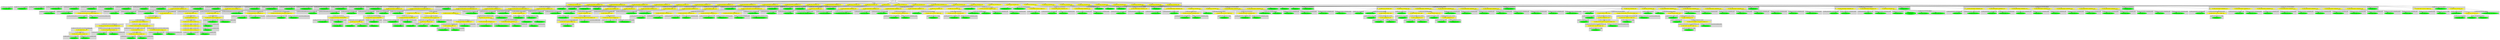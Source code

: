 digraph {

subgraph cluster0 {
 node [style=filled,color=white];
 style=filled;
 color=lightgrey;
 label = "CT_PROG";

"NT_EXPR_CALL_FUNCTION_2089"
 [fillcolor = yellow]
"NT_EXPR_ASSIGNMENT_OPETATORS_2092"
 [fillcolor = yellow]
"NT_EXPR_ASSIGNMENT_OPETATORS_2095"
 [fillcolor = yellow]
"NT_EXPR_ASSIGNMENT_OPETATORS_2098"
 [fillcolor = yellow]
"NT_EXPR_ASSIGNMENT_OPETATORS_2101"
 [fillcolor = yellow]
"NT_EXPR_CALL_FUNCTION_2104"
 [fillcolor = yellow]
"NT_EXPR_ASSIGNMENT_OPETATORS_2109"
 [fillcolor = yellow]
"NT_EXPR_ASSIGNMENT_OPETATORS_2116"
 [fillcolor = yellow]
"NT_EXPR_ASSIGNMENT_OPETATORS_2119"
 [fillcolor = yellow]
"NT_EXPR_ASSIGNMENT_OPETATORS_2122"
 [fillcolor = yellow]
"NT_EXPR_ASSIGNMENT_OPETATORS_2125"
 [fillcolor = yellow]
"NT_EXPR_CALL_FUNCTION_2128"
 [fillcolor = yellow]
"NT_EXPR_ASSIGNMENT_OPETATORS_2161"
 [fillcolor = yellow]
"NT_EXPR_CALL_FUNCTION_2169"
 [fillcolor = yellow]
"NT_EXPR_CALL_FUNCTION_2180"
 [fillcolor = yellow]
"NT_EXPR_FOR_2187"
 [fillcolor = yellow]
"NT_EXPR_CALL_FUNCTION_2231"
 [fillcolor = yellow]
"NT_EXPR_CALL_FUNCTION_2240"
 [fillcolor = yellow]
"NT_EXPR_ASSIGNMENT_OPETATORS_2252"
 [fillcolor = yellow]
"NT_EXPR_CALL_FUNCTION_2260"
 [fillcolor = yellow]
"NT_EXPR_CALL_FUNCTION_2263"
 [fillcolor = yellow]
"NT_EXPR_CALL_FUNCTION_2279"
 [fillcolor = yellow]
"NT_EXPR_CALL_FUNCTION_2307"
 [fillcolor = yellow]
"NT_EXPR_CALL_FUNCTION_2315"
 [fillcolor = yellow]
"NT_EXPR_CALL_FUNCTION_2324"
 [fillcolor = yellow]
"NT_EXPR_CALL_FUNCTION_2329"
 [fillcolor = yellow]
"NT_EXPR_CALL_FUNCTION_2356"
 [fillcolor = yellow]
"NT_EXPR_CALL_FUNCTION_2390"
 [fillcolor = yellow]
"NT_EXPR_CALL_FUNCTION_2429"
 [fillcolor = yellow]
"NT_EXPR_CALL_FUNCTION_2442"
 [fillcolor = yellow]
"NT_EXPR_CALL_FUNCTION_2465"
 [fillcolor = yellow]
"NT_EXPR_CALL_FUNCTION_2489"
 [fillcolor = yellow]
}
"NT_PROG_2088"->"NT_EXPR_CALL_FUNCTION_2089"
subgraph cluster1 {
 node [style=filled,color=white];
 style=filled;
 color=lightgrey;
 label = "CT_EXPR_CALL_FUNCTION_ID";

"NT_ID_2090< library >"
 [fillcolor = green]
}
subgraph cluster2 {
 node [style=filled,color=white];
 style=filled;
 color=lightgrey;
 label = "CT_EXPR_CALL_FUNCTION_PARAMS";

"NT_ID_2091< pwr >"
 [fillcolor = green]
}
"NT_EXPR_CALL_FUNCTION_2089"->"NT_ID_2090< library >"
"NT_EXPR_CALL_FUNCTION_2089"->"NT_ID_2091< pwr >"
"NT_PROG_2088"->"NT_EXPR_ASSIGNMENT_OPETATORS_2092"
subgraph cluster3 {
 node [style=filled,color=white];
 style=filled;
 color=lightgrey;
 label = "CT_EXPR_ASSIGNMENT_OPETATORS_LEFT";

"NT_ID_2093< nreps >"
 [fillcolor = green]
}
subgraph cluster4 {
 node [style=filled,color=white];
 style=filled;
 color=lightgrey;
 label = "CT_EXPR_ASSIGNMENT_OPETATORS_RIGHT";

"NT_INT_2094< 10000 >"
 [fillcolor = green]
}
"NT_EXPR_ASSIGNMENT_OPETATORS_2092"->"NT_ID_2093< nreps >"
"NT_EXPR_ASSIGNMENT_OPETATORS_2092"->"NT_INT_2094< 10000 >"
"NT_PROG_2088"->"NT_EXPR_ASSIGNMENT_OPETATORS_2095"
subgraph cluster5 {
 node [style=filled,color=white];
 style=filled;
 color=lightgrey;
 label = "CT_EXPR_ASSIGNMENT_OPETATORS_LEFT";

"NT_ID_2096< n.C >"
 [fillcolor = green]
}
subgraph cluster6 {
 node [style=filled,color=white];
 style=filled;
 color=lightgrey;
 label = "CT_EXPR_ASSIGNMENT_OPETATORS_RIGHT";

"NT_INT_2097< 20 >"
 [fillcolor = green]
}
"NT_EXPR_ASSIGNMENT_OPETATORS_2095"->"NT_ID_2096< n.C >"
"NT_EXPR_ASSIGNMENT_OPETATORS_2095"->"NT_INT_2097< 20 >"
"NT_PROG_2088"->"NT_EXPR_ASSIGNMENT_OPETATORS_2098"
subgraph cluster7 {
 node [style=filled,color=white];
 style=filled;
 color=lightgrey;
 label = "CT_EXPR_ASSIGNMENT_OPETATORS_LEFT";

"NT_ID_2099< n.T >"
 [fillcolor = green]
}
subgraph cluster8 {
 node [style=filled,color=white];
 style=filled;
 color=lightgrey;
 label = "CT_EXPR_ASSIGNMENT_OPETATORS_RIGHT";

"NT_INT_2100< 20 >"
 [fillcolor = green]
}
"NT_EXPR_ASSIGNMENT_OPETATORS_2098"->"NT_ID_2099< n.T >"
"NT_EXPR_ASSIGNMENT_OPETATORS_2098"->"NT_INT_2100< 20 >"
"NT_PROG_2088"->"NT_EXPR_ASSIGNMENT_OPETATORS_2101"
subgraph cluster9 {
 node [style=filled,color=white];
 style=filled;
 color=lightgrey;
 label = "CT_EXPR_ASSIGNMENT_OPETATORS_LEFT";

"NT_ID_2102< n >"
 [fillcolor = green]
}
subgraph cluster10 {
 node [style=filled,color=white];
 style=filled;
 color=lightgrey;
 label = "CT_EXPR_ASSIGNMENT_OPETATORS_RIGHT";

"NT_INT_2103< 20 >"
 [fillcolor = green]
}
"NT_EXPR_ASSIGNMENT_OPETATORS_2101"->"NT_ID_2102< n >"
"NT_EXPR_ASSIGNMENT_OPETATORS_2101"->"NT_INT_2103< 20 >"
"NT_PROG_2088"->"NT_EXPR_CALL_FUNCTION_2104"
subgraph cluster11 {
 node [style=filled,color=white];
 style=filled;
 color=lightgrey;
 label = "CT_EXPR_CALL_FUNCTION_ID";

"NT_EXPR_ASSIGNMENT_OPETATORS_2105"
 [fillcolor = yellow]
}
subgraph cluster12 {
 node [style=filled,color=white];
 style=filled;
 color=lightgrey;
 label = "CT_EXPR_CALL_FUNCTION_PARAMS";

"NT_ID_2108< nreps >"
 [fillcolor = green]
}
"NT_EXPR_CALL_FUNCTION_2104"->"NT_EXPR_ASSIGNMENT_OPETATORS_2105"
subgraph cluster13 {
 node [style=filled,color=white];
 style=filled;
 color=lightgrey;
 label = "CT_EXPR_ASSIGNMENT_OPETATORS_LEFT";

"NT_ID_2106< results >"
 [fillcolor = green]
}
subgraph cluster14 {
 node [style=filled,color=white];
 style=filled;
 color=lightgrey;
 label = "CT_EXPR_ASSIGNMENT_OPETATORS_RIGHT";

"NT_ID_2107< numeric >"
 [fillcolor = green]
}
"NT_EXPR_ASSIGNMENT_OPETATORS_2105"->"NT_ID_2106< results >"
"NT_EXPR_ASSIGNMENT_OPETATORS_2105"->"NT_ID_2107< numeric >"
"NT_EXPR_CALL_FUNCTION_2104"->"NT_ID_2108< nreps >"
"NT_PROG_2088"->"NT_EXPR_ASSIGNMENT_OPETATORS_2109"
subgraph cluster15 {
 node [style=filled,color=white];
 style=filled;
 color=lightgrey;
 label = "CT_EXPR_ASSIGNMENT_OPETATORS_LEFT";

"NT_ID_2110< df >"
 [fillcolor = green]
}
subgraph cluster16 {
 node [style=filled,color=white];
 style=filled;
 color=lightgrey;
 label = "CT_EXPR_ASSIGNMENT_OPETATORS_RIGHT";

"NT_EXPR_MINUS_OR_PLUS_BINARY_2111"
 [fillcolor = yellow]
}
"NT_EXPR_ASSIGNMENT_OPETATORS_2109"->"NT_ID_2110< df >"
"NT_EXPR_ASSIGNMENT_OPETATORS_2109"->"NT_EXPR_MINUS_OR_PLUS_BINARY_2111"
subgraph cluster17 {
 node [style=filled,color=white];
 style=filled;
 color=lightgrey;
 label = "CT_EXPR_MINUS_OR_PLUS_BINARY_LEFT";

"NT_EXPR_MULTIPLICATION_OR_DIVISION_BINARY_2112"
 [fillcolor = yellow]
}
subgraph cluster18 {
 node [style=filled,color=white];
 style=filled;
 color=lightgrey;
 label = "CT_EXPR_MINUS_OR_PLUS_BINARY_RIGHT";

"NT_INT_2115< 2 >"
 [fillcolor = green]
}
"NT_EXPR_MINUS_OR_PLUS_BINARY_2111"->"NT_EXPR_MULTIPLICATION_OR_DIVISION_BINARY_2112"
subgraph cluster19 {
 node [style=filled,color=white];
 style=filled;
 color=lightgrey;
 label = "CT_EXPR_MULTIPLICATION_OR_DIVISION_BINARY_LEFT";

"NT_INT_2113< 2 >"
 [fillcolor = green]
}
subgraph cluster20 {
 node [style=filled,color=white];
 style=filled;
 color=lightgrey;
 label = "CT_EXPR_MULTIPLICATION_OR_DIVISION_BINARY_RIGHT";

"NT_ID_2114< n >"
 [fillcolor = green]
}
"NT_EXPR_MULTIPLICATION_OR_DIVISION_BINARY_2112"->"NT_INT_2113< 2 >"
"NT_EXPR_MULTIPLICATION_OR_DIVISION_BINARY_2112"->"NT_ID_2114< n >"
"NT_EXPR_MINUS_OR_PLUS_BINARY_2111"->"NT_INT_2115< 2 >"
"NT_PROG_2088"->"NT_EXPR_ASSIGNMENT_OPETATORS_2116"
subgraph cluster21 {
 node [style=filled,color=white];
 style=filled;
 color=lightgrey;
 label = "CT_EXPR_ASSIGNMENT_OPETATORS_LEFT";

"NT_ID_2117< mu.C >"
 [fillcolor = green]
}
subgraph cluster22 {
 node [style=filled,color=white];
 style=filled;
 color=lightgrey;
 label = "CT_EXPR_ASSIGNMENT_OPETATORS_RIGHT";

"NT_FLOAT_2118< 9.64 >"
 [fillcolor = green]
}
"NT_EXPR_ASSIGNMENT_OPETATORS_2116"->"NT_ID_2117< mu.C >"
"NT_EXPR_ASSIGNMENT_OPETATORS_2116"->"NT_FLOAT_2118< 9.64 >"
"NT_PROG_2088"->"NT_EXPR_ASSIGNMENT_OPETATORS_2119"
subgraph cluster23 {
 node [style=filled,color=white];
 style=filled;
 color=lightgrey;
 label = "CT_EXPR_ASSIGNMENT_OPETATORS_LEFT";

"NT_ID_2120< mu.T >"
 [fillcolor = green]
}
subgraph cluster24 {
 node [style=filled,color=white];
 style=filled;
 color=lightgrey;
 label = "CT_EXPR_ASSIGNMENT_OPETATORS_RIGHT";

"NT_FLOAT_2121< 6.58 >"
 [fillcolor = green]
}
"NT_EXPR_ASSIGNMENT_OPETATORS_2119"->"NT_ID_2120< mu.T >"
"NT_EXPR_ASSIGNMENT_OPETATORS_2119"->"NT_FLOAT_2121< 6.58 >"
"NT_PROG_2088"->"NT_EXPR_ASSIGNMENT_OPETATORS_2122"
subgraph cluster25 {
 node [style=filled,color=white];
 style=filled;
 color=lightgrey;
 label = "CT_EXPR_ASSIGNMENT_OPETATORS_LEFT";

"NT_ID_2123< sd.C >"
 [fillcolor = green]
}
subgraph cluster26 {
 node [style=filled,color=white];
 style=filled;
 color=lightgrey;
 label = "CT_EXPR_ASSIGNMENT_OPETATORS_RIGHT";

"NT_FLOAT_2124< 3.17 >"
 [fillcolor = green]
}
"NT_EXPR_ASSIGNMENT_OPETATORS_2122"->"NT_ID_2123< sd.C >"
"NT_EXPR_ASSIGNMENT_OPETATORS_2122"->"NT_FLOAT_2124< 3.17 >"
"NT_PROG_2088"->"NT_EXPR_ASSIGNMENT_OPETATORS_2125"
subgraph cluster27 {
 node [style=filled,color=white];
 style=filled;
 color=lightgrey;
 label = "CT_EXPR_ASSIGNMENT_OPETATORS_LEFT";

"NT_ID_2126< sd.T >"
 [fillcolor = green]
}
subgraph cluster28 {
 node [style=filled,color=white];
 style=filled;
 color=lightgrey;
 label = "CT_EXPR_ASSIGNMENT_OPETATORS_RIGHT";

"NT_FLOAT_2127< 3.03 >"
 [fillcolor = green]
}
"NT_EXPR_ASSIGNMENT_OPETATORS_2125"->"NT_ID_2126< sd.T >"
"NT_EXPR_ASSIGNMENT_OPETATORS_2125"->"NT_FLOAT_2127< 3.03 >"
"NT_PROG_2088"->"NT_EXPR_CALL_FUNCTION_2128"
subgraph cluster29 {
 node [style=filled,color=white];
 style=filled;
 color=lightgrey;
 label = "CT_EXPR_CALL_FUNCTION_ID";

"NT_EXPR_ASSIGNMENT_OPETATORS_2129"
 [fillcolor = yellow]
}
subgraph cluster30 {
 node [style=filled,color=white];
 style=filled;
 color=lightgrey;
 label = "CT_EXPR_CALL_FUNCTION_PARAMS";

"NT_EXPR_MULTIPLICATION_OR_DIVISION_BINARY_2132"
 [fillcolor = yellow]
}
"NT_EXPR_CALL_FUNCTION_2128"->"NT_EXPR_ASSIGNMENT_OPETATORS_2129"
subgraph cluster31 {
 node [style=filled,color=white];
 style=filled;
 color=lightgrey;
 label = "CT_EXPR_ASSIGNMENT_OPETATORS_LEFT";

"NT_ID_2130< s.pooled >"
 [fillcolor = green]
}
subgraph cluster32 {
 node [style=filled,color=white];
 style=filled;
 color=lightgrey;
 label = "CT_EXPR_ASSIGNMENT_OPETATORS_RIGHT";

"NT_ID_2131< sqrt >"
 [fillcolor = green]
}
"NT_EXPR_ASSIGNMENT_OPETATORS_2129"->"NT_ID_2130< s.pooled >"
"NT_EXPR_ASSIGNMENT_OPETATORS_2129"->"NT_ID_2131< sqrt >"
"NT_EXPR_CALL_FUNCTION_2128"->"NT_EXPR_MULTIPLICATION_OR_DIVISION_BINARY_2132"
subgraph cluster33 {
 node [style=filled,color=white];
 style=filled;
 color=lightgrey;
 label = "CT_EXPR_MULTIPLICATION_OR_DIVISION_BINARY_LEFT";

"NT_EXPR_PARENTHESIS_2133"
 [fillcolor = yellow]
}
subgraph cluster34 {
 node [style=filled,color=white];
 style=filled;
 color=lightgrey;
 label = "CT_EXPR_MULTIPLICATION_OR_DIVISION_BINARY_RIGHT";

"NT_EXPR_PARENTHESIS_2152"
 [fillcolor = yellow]
}
"NT_EXPR_MULTIPLICATION_OR_DIVISION_BINARY_2132"->"NT_EXPR_PARENTHESIS_2133"
subgraph cluster35 {
 node [style=filled,color=white];
 style=filled;
 color=lightgrey;
 label = "CT_EXPR_PARENTHESIS";

"NT_EXPR_PARENTHESIS_2134"
 [fillcolor = yellow]
}
"NT_EXPR_PARENTHESIS_2133"->"NT_EXPR_PARENTHESIS_2134"
subgraph cluster36 {
 node [style=filled,color=white];
 style=filled;
 color=lightgrey;
 label = "CT_EXPR_PARENTHESIS";

"NT_EXPR_MINUS_OR_PLUS_BINARY_2135"
 [fillcolor = yellow]
}
"NT_EXPR_PARENTHESIS_2134"->"NT_EXPR_MINUS_OR_PLUS_BINARY_2135"
subgraph cluster37 {
 node [style=filled,color=white];
 style=filled;
 color=lightgrey;
 label = "CT_EXPR_MINUS_OR_PLUS_BINARY_LEFT";

"NT_EXPR_MULTIPLICATION_OR_DIVISION_BINARY_2136"
 [fillcolor = yellow]
}
subgraph cluster38 {
 node [style=filled,color=white];
 style=filled;
 color=lightgrey;
 label = "CT_EXPR_MINUS_OR_PLUS_BINARY_RIGHT";

"NT_EXPR_MULTIPLICATION_OR_DIVISION_BINARY_2144"
 [fillcolor = yellow]
}
"NT_EXPR_MINUS_OR_PLUS_BINARY_2135"->"NT_EXPR_MULTIPLICATION_OR_DIVISION_BINARY_2136"
subgraph cluster39 {
 node [style=filled,color=white];
 style=filled;
 color=lightgrey;
 label = "CT_EXPR_MULTIPLICATION_OR_DIVISION_BINARY_LEFT";

"NT_EXPR_PARENTHESIS_2137"
 [fillcolor = yellow]
}
subgraph cluster40 {
 node [style=filled,color=white];
 style=filled;
 color=lightgrey;
 label = "CT_EXPR_MULTIPLICATION_OR_DIVISION_BINARY_RIGHT";

"NT_EXPR_EXPONENTIATION_BINARY_2141"
 [fillcolor = yellow]
}
"NT_EXPR_MULTIPLICATION_OR_DIVISION_BINARY_2136"->"NT_EXPR_PARENTHESIS_2137"
subgraph cluster41 {
 node [style=filled,color=white];
 style=filled;
 color=lightgrey;
 label = "CT_EXPR_PARENTHESIS";

"NT_EXPR_MINUS_OR_PLUS_BINARY_2138"
 [fillcolor = yellow]
}
"NT_EXPR_PARENTHESIS_2137"->"NT_EXPR_MINUS_OR_PLUS_BINARY_2138"
subgraph cluster42 {
 node [style=filled,color=white];
 style=filled;
 color=lightgrey;
 label = "CT_EXPR_MINUS_OR_PLUS_BINARY_LEFT";

"NT_ID_2139< n >"
 [fillcolor = green]
}
subgraph cluster43 {
 node [style=filled,color=white];
 style=filled;
 color=lightgrey;
 label = "CT_EXPR_MINUS_OR_PLUS_BINARY_RIGHT";

"NT_INT_2140< 1 >"
 [fillcolor = green]
}
"NT_EXPR_MINUS_OR_PLUS_BINARY_2138"->"NT_ID_2139< n >"
"NT_EXPR_MINUS_OR_PLUS_BINARY_2138"->"NT_INT_2140< 1 >"
"NT_EXPR_MULTIPLICATION_OR_DIVISION_BINARY_2136"->"NT_EXPR_EXPONENTIATION_BINARY_2141"
subgraph cluster44 {
 node [style=filled,color=white];
 style=filled;
 color=lightgrey;
 label = "CT_EXPR_EXPONENTIATION_BINARY_LEFT";

"NT_ID_2142< sd.C >"
 [fillcolor = green]
}
subgraph cluster45 {
 node [style=filled,color=white];
 style=filled;
 color=lightgrey;
 label = "CT_EXPR_EXPONENTIATION_BINARY_RIGHT";

"NT_INT_2143< 2 >"
 [fillcolor = green]
}
"NT_EXPR_EXPONENTIATION_BINARY_2141"->"NT_ID_2142< sd.C >"
"NT_EXPR_EXPONENTIATION_BINARY_2141"->"NT_INT_2143< 2 >"
"NT_EXPR_MINUS_OR_PLUS_BINARY_2135"->"NT_EXPR_MULTIPLICATION_OR_DIVISION_BINARY_2144"
subgraph cluster46 {
 node [style=filled,color=white];
 style=filled;
 color=lightgrey;
 label = "CT_EXPR_MULTIPLICATION_OR_DIVISION_BINARY_LEFT";

"NT_EXPR_PARENTHESIS_2145"
 [fillcolor = yellow]
}
subgraph cluster47 {
 node [style=filled,color=white];
 style=filled;
 color=lightgrey;
 label = "CT_EXPR_MULTIPLICATION_OR_DIVISION_BINARY_RIGHT";

"NT_EXPR_EXPONENTIATION_BINARY_2149"
 [fillcolor = yellow]
}
"NT_EXPR_MULTIPLICATION_OR_DIVISION_BINARY_2144"->"NT_EXPR_PARENTHESIS_2145"
subgraph cluster48 {
 node [style=filled,color=white];
 style=filled;
 color=lightgrey;
 label = "CT_EXPR_PARENTHESIS";

"NT_EXPR_MINUS_OR_PLUS_BINARY_2146"
 [fillcolor = yellow]
}
"NT_EXPR_PARENTHESIS_2145"->"NT_EXPR_MINUS_OR_PLUS_BINARY_2146"
subgraph cluster49 {
 node [style=filled,color=white];
 style=filled;
 color=lightgrey;
 label = "CT_EXPR_MINUS_OR_PLUS_BINARY_LEFT";

"NT_ID_2147< n >"
 [fillcolor = green]
}
subgraph cluster50 {
 node [style=filled,color=white];
 style=filled;
 color=lightgrey;
 label = "CT_EXPR_MINUS_OR_PLUS_BINARY_RIGHT";

"NT_INT_2148< 1 >"
 [fillcolor = green]
}
"NT_EXPR_MINUS_OR_PLUS_BINARY_2146"->"NT_ID_2147< n >"
"NT_EXPR_MINUS_OR_PLUS_BINARY_2146"->"NT_INT_2148< 1 >"
"NT_EXPR_MULTIPLICATION_OR_DIVISION_BINARY_2144"->"NT_EXPR_EXPONENTIATION_BINARY_2149"
subgraph cluster51 {
 node [style=filled,color=white];
 style=filled;
 color=lightgrey;
 label = "CT_EXPR_EXPONENTIATION_BINARY_LEFT";

"NT_ID_2150< sd.T >"
 [fillcolor = green]
}
subgraph cluster52 {
 node [style=filled,color=white];
 style=filled;
 color=lightgrey;
 label = "CT_EXPR_EXPONENTIATION_BINARY_RIGHT";

"NT_INT_2151< 2 >"
 [fillcolor = green]
}
"NT_EXPR_EXPONENTIATION_BINARY_2149"->"NT_ID_2150< sd.T >"
"NT_EXPR_EXPONENTIATION_BINARY_2149"->"NT_INT_2151< 2 >"
"NT_EXPR_MULTIPLICATION_OR_DIVISION_BINARY_2132"->"NT_EXPR_PARENTHESIS_2152"
subgraph cluster53 {
 node [style=filled,color=white];
 style=filled;
 color=lightgrey;
 label = "CT_EXPR_PARENTHESIS";

"NT_EXPR_PARENTHESIS_2153"
 [fillcolor = yellow]
}
"NT_EXPR_PARENTHESIS_2152"->"NT_EXPR_PARENTHESIS_2153"
subgraph cluster54 {
 node [style=filled,color=white];
 style=filled;
 color=lightgrey;
 label = "CT_EXPR_PARENTHESIS";

"NT_EXPR_MINUS_OR_PLUS_BINARY_2154"
 [fillcolor = yellow]
}
"NT_EXPR_PARENTHESIS_2153"->"NT_EXPR_MINUS_OR_PLUS_BINARY_2154"
subgraph cluster55 {
 node [style=filled,color=white];
 style=filled;
 color=lightgrey;
 label = "CT_EXPR_MINUS_OR_PLUS_BINARY_LEFT";

"NT_EXPR_MINUS_OR_PLUS_BINARY_2155"
 [fillcolor = yellow]
}
subgraph cluster56 {
 node [style=filled,color=white];
 style=filled;
 color=lightgrey;
 label = "CT_EXPR_MINUS_OR_PLUS_BINARY_RIGHT";

"NT_INT_2160< 1 >"
 [fillcolor = green]
}
"NT_EXPR_MINUS_OR_PLUS_BINARY_2154"->"NT_EXPR_MINUS_OR_PLUS_BINARY_2155"
subgraph cluster57 {
 node [style=filled,color=white];
 style=filled;
 color=lightgrey;
 label = "CT_EXPR_MINUS_OR_PLUS_BINARY_LEFT";

"NT_EXPR_MINUS_OR_PLUS_BINARY_2156"
 [fillcolor = yellow]
}
subgraph cluster58 {
 node [style=filled,color=white];
 style=filled;
 color=lightgrey;
 label = "CT_EXPR_MINUS_OR_PLUS_BINARY_RIGHT";

"NT_ID_2159< n >"
 [fillcolor = green]
}
"NT_EXPR_MINUS_OR_PLUS_BINARY_2155"->"NT_EXPR_MINUS_OR_PLUS_BINARY_2156"
subgraph cluster59 {
 node [style=filled,color=white];
 style=filled;
 color=lightgrey;
 label = "CT_EXPR_MINUS_OR_PLUS_BINARY_LEFT";

"NT_ID_2157< n >"
 [fillcolor = green]
}
subgraph cluster60 {
 node [style=filled,color=white];
 style=filled;
 color=lightgrey;
 label = "CT_EXPR_MINUS_OR_PLUS_BINARY_RIGHT";

"NT_INT_2158< 1 >"
 [fillcolor = green]
}
"NT_EXPR_MINUS_OR_PLUS_BINARY_2156"->"NT_ID_2157< n >"
"NT_EXPR_MINUS_OR_PLUS_BINARY_2156"->"NT_INT_2158< 1 >"
"NT_EXPR_MINUS_OR_PLUS_BINARY_2155"->"NT_ID_2159< n >"
"NT_EXPR_MINUS_OR_PLUS_BINARY_2154"->"NT_INT_2160< 1 >"
"NT_PROG_2088"->"NT_EXPR_ASSIGNMENT_OPETATORS_2161"
subgraph cluster61 {
 node [style=filled,color=white];
 style=filled;
 color=lightgrey;
 label = "CT_EXPR_ASSIGNMENT_OPETATORS_LEFT";

"NT_ID_2162< d >"
 [fillcolor = green]
}
subgraph cluster62 {
 node [style=filled,color=white];
 style=filled;
 color=lightgrey;
 label = "CT_EXPR_ASSIGNMENT_OPETATORS_RIGHT";

"NT_EXPR_MULTIPLICATION_OR_DIVISION_BINARY_2163"
 [fillcolor = yellow]
}
"NT_EXPR_ASSIGNMENT_OPETATORS_2161"->"NT_ID_2162< d >"
"NT_EXPR_ASSIGNMENT_OPETATORS_2161"->"NT_EXPR_MULTIPLICATION_OR_DIVISION_BINARY_2163"
subgraph cluster63 {
 node [style=filled,color=white];
 style=filled;
 color=lightgrey;
 label = "CT_EXPR_MULTIPLICATION_OR_DIVISION_BINARY_LEFT";

"NT_EXPR_PARENTHESIS_2164"
 [fillcolor = yellow]
}
subgraph cluster64 {
 node [style=filled,color=white];
 style=filled;
 color=lightgrey;
 label = "CT_EXPR_MULTIPLICATION_OR_DIVISION_BINARY_RIGHT";

"NT_ID_2168< s.pooled >"
 [fillcolor = green]
}
"NT_EXPR_MULTIPLICATION_OR_DIVISION_BINARY_2163"->"NT_EXPR_PARENTHESIS_2164"
subgraph cluster65 {
 node [style=filled,color=white];
 style=filled;
 color=lightgrey;
 label = "CT_EXPR_PARENTHESIS";

"NT_EXPR_MINUS_OR_PLUS_BINARY_2165"
 [fillcolor = yellow]
}
"NT_EXPR_PARENTHESIS_2164"->"NT_EXPR_MINUS_OR_PLUS_BINARY_2165"
subgraph cluster66 {
 node [style=filled,color=white];
 style=filled;
 color=lightgrey;
 label = "CT_EXPR_MINUS_OR_PLUS_BINARY_LEFT";

"NT_ID_2166< mu.C >"
 [fillcolor = green]
}
subgraph cluster67 {
 node [style=filled,color=white];
 style=filled;
 color=lightgrey;
 label = "CT_EXPR_MINUS_OR_PLUS_BINARY_RIGHT";

"NT_ID_2167< mu.T >"
 [fillcolor = green]
}
"NT_EXPR_MINUS_OR_PLUS_BINARY_2165"->"NT_ID_2166< mu.C >"
"NT_EXPR_MINUS_OR_PLUS_BINARY_2165"->"NT_ID_2167< mu.T >"
"NT_EXPR_MULTIPLICATION_OR_DIVISION_BINARY_2163"->"NT_ID_2168< s.pooled >"
"NT_PROG_2088"->"NT_EXPR_CALL_FUNCTION_2169"
subgraph cluster68 {
 node [style=filled,color=white];
 style=filled;
 color=lightgrey;
 label = "CT_EXPR_CALL_FUNCTION_ID";

"NT_EXPR_ASSIGNMENT_OPETATORS_2170"
 [fillcolor = yellow]
}
subgraph cluster69 {
 node [style=filled,color=white];
 style=filled;
 color=lightgrey;
 label = "CT_EXPR_CALL_FUNCTION_PARAMS";

"NT_EXPR_MULTIPLICATION_OR_DIVISION_BINARY_2177"
 [fillcolor = yellow]
}
"NT_EXPR_CALL_FUNCTION_2169"->"NT_EXPR_ASSIGNMENT_OPETATORS_2170"
subgraph cluster70 {
 node [style=filled,color=white];
 style=filled;
 color=lightgrey;
 label = "CT_EXPR_ASSIGNMENT_OPETATORS_LEFT";

"NT_EXPR_ASSIGNMENT_OPETATORS_2171"
 [fillcolor = yellow]
}
subgraph cluster71 {
 node [style=filled,color=white];
 style=filled;
 color=lightgrey;
 label = "CT_EXPR_ASSIGNMENT_OPETATORS_RIGHT";

"NT_EXPR_MULTIPLICATION_OR_DIVISION_BINARY_2174"
 [fillcolor = yellow]
}
"NT_EXPR_ASSIGNMENT_OPETATORS_2170"->"NT_EXPR_ASSIGNMENT_OPETATORS_2171"
subgraph cluster72 {
 node [style=filled,color=white];
 style=filled;
 color=lightgrey;
 label = "CT_EXPR_ASSIGNMENT_OPETATORS_LEFT";

"NT_ID_2172< ncp >"
 [fillcolor = green]
}
subgraph cluster73 {
 node [style=filled,color=white];
 style=filled;
 color=lightgrey;
 label = "CT_EXPR_ASSIGNMENT_OPETATORS_RIGHT";

"NT_ID_2173< delta >"
 [fillcolor = green]
}
"NT_EXPR_ASSIGNMENT_OPETATORS_2171"->"NT_ID_2172< ncp >"
"NT_EXPR_ASSIGNMENT_OPETATORS_2171"->"NT_ID_2173< delta >"
"NT_EXPR_ASSIGNMENT_OPETATORS_2170"->"NT_EXPR_MULTIPLICATION_OR_DIVISION_BINARY_2174"
subgraph cluster74 {
 node [style=filled,color=white];
 style=filled;
 color=lightgrey;
 label = "CT_EXPR_MULTIPLICATION_OR_DIVISION_BINARY_LEFT";

"NT_ID_2175< d >"
 [fillcolor = green]
}
subgraph cluster75 {
 node [style=filled,color=white];
 style=filled;
 color=lightgrey;
 label = "CT_EXPR_MULTIPLICATION_OR_DIVISION_BINARY_RIGHT";

"NT_ID_2176< sqrt >"
 [fillcolor = green]
}
"NT_EXPR_MULTIPLICATION_OR_DIVISION_BINARY_2174"->"NT_ID_2175< d >"
"NT_EXPR_MULTIPLICATION_OR_DIVISION_BINARY_2174"->"NT_ID_2176< sqrt >"
"NT_EXPR_CALL_FUNCTION_2169"->"NT_EXPR_MULTIPLICATION_OR_DIVISION_BINARY_2177"
subgraph cluster76 {
 node [style=filled,color=white];
 style=filled;
 color=lightgrey;
 label = "CT_EXPR_MULTIPLICATION_OR_DIVISION_BINARY_LEFT";

"NT_ID_2178< n >"
 [fillcolor = green]
}
subgraph cluster77 {
 node [style=filled,color=white];
 style=filled;
 color=lightgrey;
 label = "CT_EXPR_MULTIPLICATION_OR_DIVISION_BINARY_RIGHT";

"NT_INT_2179< 2 >"
 [fillcolor = green]
}
"NT_EXPR_MULTIPLICATION_OR_DIVISION_BINARY_2177"->"NT_ID_2178< n >"
"NT_EXPR_MULTIPLICATION_OR_DIVISION_BINARY_2177"->"NT_INT_2179< 2 >"
"NT_PROG_2088"->"NT_EXPR_CALL_FUNCTION_2180"
subgraph cluster78 {
 node [style=filled,color=white];
 style=filled;
 color=lightgrey;
 label = "CT_EXPR_CALL_FUNCTION_ID";

"NT_EXPR_ASSIGNMENT_OPETATORS_2181"
 [fillcolor = yellow]
}
subgraph cluster79 {
 node [style=filled,color=white];
 style=filled;
 color=lightgrey;
 label = "CT_EXPR_CALL_FUNCTION_PARAMS";

"NT_FLOAT_2184< .975 >"
 [fillcolor = green]
"NT_ID_2185< df >"
 [fillcolor = green]
"NT_INT_2186< 0 >"
 [fillcolor = green]
}
"NT_EXPR_CALL_FUNCTION_2180"->"NT_EXPR_ASSIGNMENT_OPETATORS_2181"
subgraph cluster80 {
 node [style=filled,color=white];
 style=filled;
 color=lightgrey;
 label = "CT_EXPR_ASSIGNMENT_OPETATORS_LEFT";

"NT_ID_2182< tcrit >"
 [fillcolor = green]
}
subgraph cluster81 {
 node [style=filled,color=white];
 style=filled;
 color=lightgrey;
 label = "CT_EXPR_ASSIGNMENT_OPETATORS_RIGHT";

"NT_ID_2183< qt >"
 [fillcolor = green]
}
"NT_EXPR_ASSIGNMENT_OPETATORS_2181"->"NT_ID_2182< tcrit >"
"NT_EXPR_ASSIGNMENT_OPETATORS_2181"->"NT_ID_2183< qt >"
"NT_EXPR_CALL_FUNCTION_2180"->"NT_FLOAT_2184< .975 >"
"NT_EXPR_CALL_FUNCTION_2180"->"NT_ID_2185< df >"
"NT_EXPR_CALL_FUNCTION_2180"->"NT_INT_2186< 0 >"
"NT_PROG_2088"->"NT_EXPR_FOR_2187"
subgraph cluster82 {
 node [style=filled,color=white];
 style=filled;
 color=lightgrey;
 label = "CT_EXPR_FOR_NAME";

"NT_ID_2188< i >"
 [fillcolor = green]
}
subgraph cluster83 {
 node [style=filled,color=white];
 style=filled;
 color=lightgrey;
 label = "CT_EXPR_FOR_VECTOR";

"NT_EXPR_COLON_OPERATOR_2189"
 [fillcolor = yellow]
}
subgraph cluster84 {
 node [style=filled,color=white];
 style=filled;
 color=lightgrey;
 label = "CT_EXPR_FOR_BODY";

"NT_EXPR_COMPOUND_2192"
 [fillcolor = yellow]
}
"NT_EXPR_FOR_2187"->"NT_ID_2188< i >"
"NT_EXPR_FOR_2187"->"NT_EXPR_COLON_OPERATOR_2189"
subgraph cluster85 {
 node [style=filled,color=white];
 style=filled;
 color=lightgrey;
 label = "CT_EXPR_COLON_OPERATOR_LEFT";

"NT_INT_2190< 1 >"
 [fillcolor = green]
}
subgraph cluster86 {
 node [style=filled,color=white];
 style=filled;
 color=lightgrey;
 label = "CT_EXPR_COLON_OPERATOR_RIGHT";

"NT_ID_2191< nreps >"
 [fillcolor = green]
}
"NT_EXPR_COLON_OPERATOR_2189"->"NT_INT_2190< 1 >"
"NT_EXPR_COLON_OPERATOR_2189"->"NT_ID_2191< nreps >"
"NT_EXPR_FOR_2187"->"NT_EXPR_COMPOUND_2192"
subgraph cluster87 {
 node [style=filled,color=white];
 style=filled;
 color=lightgrey;
 label = "CT_EXPR_COMPOUND";

"NT_EXPR_CALL_FUNCTION_2193"
 [fillcolor = yellow]
"NT_EXPR_CALL_FUNCTION_2204"
 [fillcolor = yellow]
"NT_EXPR_DOLLAR_AT_OPERATORS_2215"
 [fillcolor = yellow]
}
"NT_EXPR_COMPOUND_2192"->"NT_EXPR_CALL_FUNCTION_2193"
subgraph cluster88 {
 node [style=filled,color=white];
 style=filled;
 color=lightgrey;
 label = "CT_EXPR_CALL_FUNCTION_ID";

"NT_EXPR_ASSIGNMENT_OPETATORS_2194"
 [fillcolor = yellow]
}
subgraph cluster89 {
 node [style=filled,color=white];
 style=filled;
 color=lightgrey;
 label = "CT_EXPR_CALL_FUNCTION_PARAMS";

"NT_EXPR_MINUS_OR_PLUS_BINARY_2197"
 [fillcolor = yellow]
}
"NT_EXPR_CALL_FUNCTION_2193"->"NT_EXPR_ASSIGNMENT_OPETATORS_2194"
subgraph cluster90 {
 node [style=filled,color=white];
 style=filled;
 color=lightgrey;
 label = "CT_EXPR_ASSIGNMENT_OPETATORS_LEFT";

"NT_ID_2195< data.C >"
 [fillcolor = green]
}
subgraph cluster91 {
 node [style=filled,color=white];
 style=filled;
 color=lightgrey;
 label = "CT_EXPR_ASSIGNMENT_OPETATORS_RIGHT";

"NT_ID_2196< log >"
 [fillcolor = green]
}
"NT_EXPR_ASSIGNMENT_OPETATORS_2194"->"NT_ID_2195< data.C >"
"NT_EXPR_ASSIGNMENT_OPETATORS_2194"->"NT_ID_2196< log >"
"NT_EXPR_CALL_FUNCTION_2193"->"NT_EXPR_MINUS_OR_PLUS_BINARY_2197"
subgraph cluster92 {
 node [style=filled,color=white];
 style=filled;
 color=lightgrey;
 label = "CT_EXPR_MINUS_OR_PLUS_BINARY_LEFT";

"NT_EXPR_CALL_FUNCTION_2198"
 [fillcolor = yellow]
}
subgraph cluster93 {
 node [style=filled,color=white];
 style=filled;
 color=lightgrey;
 label = "CT_EXPR_MINUS_OR_PLUS_BINARY_RIGHT";

"NT_INT_2203< 20 >"
 [fillcolor = green]
}
"NT_EXPR_MINUS_OR_PLUS_BINARY_2197"->"NT_EXPR_CALL_FUNCTION_2198"
subgraph cluster94 {
 node [style=filled,color=white];
 style=filled;
 color=lightgrey;
 label = "CT_EXPR_CALL_FUNCTION_ID";

"NT_ID_2199< rnorm >"
 [fillcolor = green]
}
subgraph cluster95 {
 node [style=filled,color=white];
 style=filled;
 color=lightgrey;
 label = "CT_EXPR_CALL_FUNCTION_PARAMS";

"NT_ID_2200< n.C >"
 [fillcolor = green]
"NT_ID_2201< mu.C >"
 [fillcolor = green]
"NT_ID_2202< sd.C >"
 [fillcolor = green]
}
"NT_EXPR_CALL_FUNCTION_2198"->"NT_ID_2199< rnorm >"
"NT_EXPR_CALL_FUNCTION_2198"->"NT_ID_2200< n.C >"
"NT_EXPR_CALL_FUNCTION_2198"->"NT_ID_2201< mu.C >"
"NT_EXPR_CALL_FUNCTION_2198"->"NT_ID_2202< sd.C >"
"NT_EXPR_MINUS_OR_PLUS_BINARY_2197"->"NT_INT_2203< 20 >"
"NT_EXPR_COMPOUND_2192"->"NT_EXPR_CALL_FUNCTION_2204"
subgraph cluster96 {
 node [style=filled,color=white];
 style=filled;
 color=lightgrey;
 label = "CT_EXPR_CALL_FUNCTION_ID";

"NT_EXPR_ASSIGNMENT_OPETATORS_2205"
 [fillcolor = yellow]
}
subgraph cluster97 {
 node [style=filled,color=white];
 style=filled;
 color=lightgrey;
 label = "CT_EXPR_CALL_FUNCTION_PARAMS";

"NT_EXPR_MINUS_OR_PLUS_BINARY_2208"
 [fillcolor = yellow]
}
"NT_EXPR_CALL_FUNCTION_2204"->"NT_EXPR_ASSIGNMENT_OPETATORS_2205"
subgraph cluster98 {
 node [style=filled,color=white];
 style=filled;
 color=lightgrey;
 label = "CT_EXPR_ASSIGNMENT_OPETATORS_LEFT";

"NT_ID_2206< data.T >"
 [fillcolor = green]
}
subgraph cluster99 {
 node [style=filled,color=white];
 style=filled;
 color=lightgrey;
 label = "CT_EXPR_ASSIGNMENT_OPETATORS_RIGHT";

"NT_ID_2207< log >"
 [fillcolor = green]
}
"NT_EXPR_ASSIGNMENT_OPETATORS_2205"->"NT_ID_2206< data.T >"
"NT_EXPR_ASSIGNMENT_OPETATORS_2205"->"NT_ID_2207< log >"
"NT_EXPR_CALL_FUNCTION_2204"->"NT_EXPR_MINUS_OR_PLUS_BINARY_2208"
subgraph cluster100 {
 node [style=filled,color=white];
 style=filled;
 color=lightgrey;
 label = "CT_EXPR_MINUS_OR_PLUS_BINARY_LEFT";

"NT_EXPR_CALL_FUNCTION_2209"
 [fillcolor = yellow]
}
subgraph cluster101 {
 node [style=filled,color=white];
 style=filled;
 color=lightgrey;
 label = "CT_EXPR_MINUS_OR_PLUS_BINARY_RIGHT";

"NT_INT_2214< 20 >"
 [fillcolor = green]
}
"NT_EXPR_MINUS_OR_PLUS_BINARY_2208"->"NT_EXPR_CALL_FUNCTION_2209"
subgraph cluster102 {
 node [style=filled,color=white];
 style=filled;
 color=lightgrey;
 label = "CT_EXPR_CALL_FUNCTION_ID";

"NT_ID_2210< rnorm >"
 [fillcolor = green]
}
subgraph cluster103 {
 node [style=filled,color=white];
 style=filled;
 color=lightgrey;
 label = "CT_EXPR_CALL_FUNCTION_PARAMS";

"NT_ID_2211< n.T >"
 [fillcolor = green]
"NT_ID_2212< mu.T >"
 [fillcolor = green]
"NT_ID_2213< sd.T >"
 [fillcolor = green]
}
"NT_EXPR_CALL_FUNCTION_2209"->"NT_ID_2210< rnorm >"
"NT_EXPR_CALL_FUNCTION_2209"->"NT_ID_2211< n.T >"
"NT_EXPR_CALL_FUNCTION_2209"->"NT_ID_2212< mu.T >"
"NT_EXPR_CALL_FUNCTION_2209"->"NT_ID_2213< sd.T >"
"NT_EXPR_MINUS_OR_PLUS_BINARY_2208"->"NT_INT_2214< 20 >"
"NT_EXPR_COMPOUND_2192"->"NT_EXPR_DOLLAR_AT_OPERATORS_2215"
subgraph cluster104 {
 node [style=filled,color=white];
 style=filled;
 color=lightgrey;
 label = "CT_EXPR_DOLLAR_AT_OPERATORS_BASE";

"NT_EXPR_CALL_FUNCTION_2216"
 [fillcolor = yellow]
}
subgraph cluster105 {
 node [style=filled,color=white];
 style=filled;
 color=lightgrey;
 label = "CT_EXPR_DOLLAR_AT_OPERATORS_OFFSET";

"NT_ID_2230< statistic >"
 [fillcolor = green]
}
"NT_EXPR_DOLLAR_AT_OPERATORS_2215"->"NT_EXPR_CALL_FUNCTION_2216"
subgraph cluster106 {
 node [style=filled,color=white];
 style=filled;
 color=lightgrey;
 label = "CT_EXPR_CALL_FUNCTION_ID";

"NT_EXPR_ASSIGNMENT_OPETATORS_2217"
 [fillcolor = yellow]
}
subgraph cluster107 {
 node [style=filled,color=white];
 style=filled;
 color=lightgrey;
 label = "CT_EXPR_CALL_FUNCTION_PARAMS";

"NT_ID_2222< data.C >"
 [fillcolor = green]
"NT_ID_2223< data.T >"
 [fillcolor = green]
"NT_EXPR_ASSIGNMENT_OPETATORS_2224"
 [fillcolor = yellow]
"NT_EXPR_ASSIGNMENT_OPETATORS_2227"
 [fillcolor = yellow]
}
"NT_EXPR_CALL_FUNCTION_2216"->"NT_EXPR_ASSIGNMENT_OPETATORS_2217"
subgraph cluster108 {
 node [style=filled,color=white];
 style=filled;
 color=lightgrey;
 label = "CT_EXPR_ASSIGNMENT_OPETATORS_LEFT";

"NT_EXPR_INDEXING_BASIC_2218"
 [fillcolor = yellow]
}
subgraph cluster109 {
 node [style=filled,color=white];
 style=filled;
 color=lightgrey;
 label = "CT_EXPR_ASSIGNMENT_OPETATORS_RIGHT";

"NT_ID_2221< t.test >"
 [fillcolor = green]
}
"NT_EXPR_ASSIGNMENT_OPETATORS_2217"->"NT_EXPR_INDEXING_BASIC_2218"
subgraph cluster110 {
 node [style=filled,color=white];
 style=filled;
 color=lightgrey;
 label = "CT_EXPR_INDEXING_BASIC_BASE";

"NT_ID_2219< results >"
 [fillcolor = green]}
subgraph cluster111 {
 node [style=filled,color=white];
 style=filled;
 color=lightgrey;
 label = "CT_EXPR_INDEXING_BASIC_OFFSET";

"NT_ID_2220< i >"
 [fillcolor = green]}
"NT_EXPR_INDEXING_BASIC_2218"->"NT_ID_2219< results >"
"NT_EXPR_INDEXING_BASIC_2218"->"NT_ID_2220< i >"
"NT_EXPR_ASSIGNMENT_OPETATORS_2217"->"NT_ID_2221< t.test >"
"NT_EXPR_CALL_FUNCTION_2216"->"NT_ID_2222< data.C >"
"NT_EXPR_CALL_FUNCTION_2216"->"NT_ID_2223< data.T >"
"NT_EXPR_CALL_FUNCTION_2216"->"NT_EXPR_ASSIGNMENT_OPETATORS_2224"
subgraph cluster112 {
 node [style=filled,color=white];
 style=filled;
 color=lightgrey;
 label = "CT_EXPR_ASSIGNMENT_OPETATORS_LEFT";

"NT_ID_2225< alternative >"
 [fillcolor = green]
}
subgraph cluster113 {
 node [style=filled,color=white];
 style=filled;
 color=lightgrey;
 label = "CT_EXPR_ASSIGNMENT_OPETATORS_RIGHT";

"NT_STRING_2226< two.sided >"
 [fillcolor = green]
}
"NT_EXPR_ASSIGNMENT_OPETATORS_2224"->"NT_ID_2225< alternative >"
"NT_EXPR_ASSIGNMENT_OPETATORS_2224"->"NT_STRING_2226< two.sided >"
"NT_EXPR_CALL_FUNCTION_2216"->"NT_EXPR_ASSIGNMENT_OPETATORS_2227"
subgraph cluster114 {
 node [style=filled,color=white];
 style=filled;
 color=lightgrey;
 label = "CT_EXPR_ASSIGNMENT_OPETATORS_LEFT";

"NT_ID_2228< mu >"
 [fillcolor = green]
}
subgraph cluster115 {
 node [style=filled,color=white];
 style=filled;
 color=lightgrey;
 label = "CT_EXPR_ASSIGNMENT_OPETATORS_RIGHT";

"NT_INT_2229< 0 >"
 [fillcolor = green]
}
"NT_EXPR_ASSIGNMENT_OPETATORS_2227"->"NT_ID_2228< mu >"
"NT_EXPR_ASSIGNMENT_OPETATORS_2227"->"NT_INT_2229< 0 >"
"NT_EXPR_DOLLAR_AT_OPERATORS_2215"->"NT_ID_2230< statistic >"
"NT_PROG_2088"->"NT_EXPR_CALL_FUNCTION_2231"
subgraph cluster116 {
 node [style=filled,color=white];
 style=filled;
 color=lightgrey;
 label = "CT_EXPR_CALL_FUNCTION_ID";

"NT_EXPR_ASSIGNMENT_OPETATORS_2232"
 [fillcolor = yellow]
}
subgraph cluster117 {
 node [style=filled,color=white];
 style=filled;
 color=lightgrey;
 label = "CT_EXPR_CALL_FUNCTION_PARAMS";

"NT_EXPR_INDEXING_BASIC_2235"
 [fillcolor = yellow]
}
"NT_EXPR_CALL_FUNCTION_2231"->"NT_EXPR_ASSIGNMENT_OPETATORS_2232"
subgraph cluster118 {
 node [style=filled,color=white];
 style=filled;
 color=lightgrey;
 label = "CT_EXPR_ASSIGNMENT_OPETATORS_LEFT";

"NT_ID_2233< countpos >"
 [fillcolor = green]
}
subgraph cluster119 {
 node [style=filled,color=white];
 style=filled;
 color=lightgrey;
 label = "CT_EXPR_ASSIGNMENT_OPETATORS_RIGHT";

"NT_ID_2234< length >"
 [fillcolor = green]
}
"NT_EXPR_ASSIGNMENT_OPETATORS_2232"->"NT_ID_2233< countpos >"
"NT_EXPR_ASSIGNMENT_OPETATORS_2232"->"NT_ID_2234< length >"
"NT_EXPR_CALL_FUNCTION_2231"->"NT_EXPR_INDEXING_BASIC_2235"
subgraph cluster120 {
 node [style=filled,color=white];
 style=filled;
 color=lightgrey;
 label = "CT_EXPR_INDEXING_BASIC_BASE";

"NT_ID_2236< results >"
 [fillcolor = green]}
subgraph cluster121 {
 node [style=filled,color=white];
 style=filled;
 color=lightgrey;
 label = "CT_EXPR_INDEXING_BASIC_OFFSET";

"NT_EXPR_COMPARISONS_2237"
 [fillcolor = yellow]}
"NT_EXPR_INDEXING_BASIC_2235"->"NT_ID_2236< results >"
"NT_EXPR_INDEXING_BASIC_2235"->"NT_EXPR_COMPARISONS_2237"
subgraph cluster122 {
 node [style=filled,color=white];
 style=filled;
 color=lightgrey;
 label = "CT_EXPR_COMPARISONS_LEFT";

"NT_ID_2238< results >"
 [fillcolor = green]
}
subgraph cluster123 {
 node [style=filled,color=white];
 style=filled;
 color=lightgrey;
 label = "CT_EXPR_COMPARISONS_RIGHT";

"NT_ID_2239< tcrit >"
 [fillcolor = green]
}
"NT_EXPR_COMPARISONS_2237"->"NT_ID_2238< results >"
"NT_EXPR_COMPARISONS_2237"->"NT_ID_2239< tcrit >"
"NT_PROG_2088"->"NT_EXPR_CALL_FUNCTION_2240"
subgraph cluster124 {
 node [style=filled,color=white];
 style=filled;
 color=lightgrey;
 label = "CT_EXPR_CALL_FUNCTION_ID";

"NT_EXPR_ASSIGNMENT_OPETATORS_2241"
 [fillcolor = yellow]
}
subgraph cluster125 {
 node [style=filled,color=white];
 style=filled;
 color=lightgrey;
 label = "CT_EXPR_CALL_FUNCTION_PARAMS";

"NT_EXPR_INDEXING_BASIC_2244"
 [fillcolor = yellow]
}
"NT_EXPR_CALL_FUNCTION_2240"->"NT_EXPR_ASSIGNMENT_OPETATORS_2241"
subgraph cluster126 {
 node [style=filled,color=white];
 style=filled;
 color=lightgrey;
 label = "CT_EXPR_ASSIGNMENT_OPETATORS_LEFT";

"NT_ID_2242< countneg >"
 [fillcolor = green]
}
subgraph cluster127 {
 node [style=filled,color=white];
 style=filled;
 color=lightgrey;
 label = "CT_EXPR_ASSIGNMENT_OPETATORS_RIGHT";

"NT_ID_2243< length >"
 [fillcolor = green]
}
"NT_EXPR_ASSIGNMENT_OPETATORS_2241"->"NT_ID_2242< countneg >"
"NT_EXPR_ASSIGNMENT_OPETATORS_2241"->"NT_ID_2243< length >"
"NT_EXPR_CALL_FUNCTION_2240"->"NT_EXPR_INDEXING_BASIC_2244"
subgraph cluster128 {
 node [style=filled,color=white];
 style=filled;
 color=lightgrey;
 label = "CT_EXPR_INDEXING_BASIC_BASE";

"NT_ID_2245< results >"
 [fillcolor = green]}
subgraph cluster129 {
 node [style=filled,color=white];
 style=filled;
 color=lightgrey;
 label = "CT_EXPR_INDEXING_BASIC_OFFSET";

"NT_EXPR_COMPARISONS_2246"
 [fillcolor = yellow]}
"NT_EXPR_INDEXING_BASIC_2244"->"NT_ID_2245< results >"
"NT_EXPR_INDEXING_BASIC_2244"->"NT_EXPR_COMPARISONS_2246"
subgraph cluster130 {
 node [style=filled,color=white];
 style=filled;
 color=lightgrey;
 label = "CT_EXPR_COMPARISONS_LEFT";

"NT_ID_2247< results >"
 [fillcolor = green]
}
subgraph cluster131 {
 node [style=filled,color=white];
 style=filled;
 color=lightgrey;
 label = "CT_EXPR_COMPARISONS_RIGHT";

"NT_EXPR_MULTIPLICATION_OR_DIVISION_BINARY_2248"
 [fillcolor = yellow]
}
"NT_EXPR_COMPARISONS_2246"->"NT_ID_2247< results >"
"NT_EXPR_COMPARISONS_2246"->"NT_EXPR_MULTIPLICATION_OR_DIVISION_BINARY_2248"
subgraph cluster132 {
 node [style=filled,color=white];
 style=filled;
 color=lightgrey;
 label = "CT_EXPR_MULTIPLICATION_OR_DIVISION_BINARY_LEFT";

"NT_EXPR_MINUS_OR_PLUS_UNARY_2249"
 [fillcolor = yellow]
}
subgraph cluster133 {
 node [style=filled,color=white];
 style=filled;
 color=lightgrey;
 label = "CT_EXPR_MULTIPLICATION_OR_DIVISION_BINARY_RIGHT";

"NT_ID_2251< tcrit >"
 [fillcolor = green]
}
"NT_EXPR_MULTIPLICATION_OR_DIVISION_BINARY_2248"->"NT_EXPR_MINUS_OR_PLUS_UNARY_2249"
subgraph cluster134 {
 node [style=filled,color=white];
 style=filled;
 color=lightgrey;
 label = "CT_EXPR_MINUS_OR_PLUS_UNARY";

"NT_INT_2250< 1 >"
 [fillcolor = green]
}
"NT_EXPR_MINUS_OR_PLUS_UNARY_2249"->"NT_INT_2250< 1 >"
"NT_EXPR_MULTIPLICATION_OR_DIVISION_BINARY_2248"->"NT_ID_2251< tcrit >"
"NT_PROG_2088"->"NT_EXPR_ASSIGNMENT_OPETATORS_2252"
subgraph cluster135 {
 node [style=filled,color=white];
 style=filled;
 color=lightgrey;
 label = "CT_EXPR_ASSIGNMENT_OPETATORS_LEFT";

"NT_ID_2253< percent >"
 [fillcolor = green]
}
subgraph cluster136 {
 node [style=filled,color=white];
 style=filled;
 color=lightgrey;
 label = "CT_EXPR_ASSIGNMENT_OPETATORS_RIGHT";

"NT_EXPR_MULTIPLICATION_OR_DIVISION_BINARY_2254"
 [fillcolor = yellow]
}
"NT_EXPR_ASSIGNMENT_OPETATORS_2252"->"NT_ID_2253< percent >"
"NT_EXPR_ASSIGNMENT_OPETATORS_2252"->"NT_EXPR_MULTIPLICATION_OR_DIVISION_BINARY_2254"
subgraph cluster137 {
 node [style=filled,color=white];
 style=filled;
 color=lightgrey;
 label = "CT_EXPR_MULTIPLICATION_OR_DIVISION_BINARY_LEFT";

"NT_EXPR_PARENTHESIS_2255"
 [fillcolor = yellow]
}
subgraph cluster138 {
 node [style=filled,color=white];
 style=filled;
 color=lightgrey;
 label = "CT_EXPR_MULTIPLICATION_OR_DIVISION_BINARY_RIGHT";

"NT_ID_2259< nreps >"
 [fillcolor = green]
}
"NT_EXPR_MULTIPLICATION_OR_DIVISION_BINARY_2254"->"NT_EXPR_PARENTHESIS_2255"
subgraph cluster139 {
 node [style=filled,color=white];
 style=filled;
 color=lightgrey;
 label = "CT_EXPR_PARENTHESIS";

"NT_EXPR_MINUS_OR_PLUS_BINARY_2256"
 [fillcolor = yellow]
}
"NT_EXPR_PARENTHESIS_2255"->"NT_EXPR_MINUS_OR_PLUS_BINARY_2256"
subgraph cluster140 {
 node [style=filled,color=white];
 style=filled;
 color=lightgrey;
 label = "CT_EXPR_MINUS_OR_PLUS_BINARY_LEFT";

"NT_ID_2257< countpos >"
 [fillcolor = green]
}
subgraph cluster141 {
 node [style=filled,color=white];
 style=filled;
 color=lightgrey;
 label = "CT_EXPR_MINUS_OR_PLUS_BINARY_RIGHT";

"NT_ID_2258< countneg >"
 [fillcolor = green]
}
"NT_EXPR_MINUS_OR_PLUS_BINARY_2256"->"NT_ID_2257< countpos >"
"NT_EXPR_MINUS_OR_PLUS_BINARY_2256"->"NT_ID_2258< countneg >"
"NT_EXPR_MULTIPLICATION_OR_DIVISION_BINARY_2254"->"NT_ID_2259< nreps >"
"NT_PROG_2088"->"NT_EXPR_CALL_FUNCTION_2260"
subgraph cluster142 {
 node [style=filled,color=white];
 style=filled;
 color=lightgrey;
 label = "CT_EXPR_CALL_FUNCTION_ID";

"NT_ID_2261< library >"
 [fillcolor = green]
}
subgraph cluster143 {
 node [style=filled,color=white];
 style=filled;
 color=lightgrey;
 label = "CT_EXPR_CALL_FUNCTION_PARAMS";

"NT_ID_2262< pwr >"
 [fillcolor = green]
}
"NT_EXPR_CALL_FUNCTION_2260"->"NT_ID_2261< library >"
"NT_EXPR_CALL_FUNCTION_2260"->"NT_ID_2262< pwr >"
"NT_PROG_2088"->"NT_EXPR_CALL_FUNCTION_2263"
subgraph cluster144 {
 node [style=filled,color=white];
 style=filled;
 color=lightgrey;
 label = "CT_EXPR_CALL_FUNCTION_ID";

"NT_ID_2264< print >"
 [fillcolor = green]
}
subgraph cluster145 {
 node [style=filled,color=white];
 style=filled;
 color=lightgrey;
 label = "CT_EXPR_CALL_FUNCTION_PARAMS";

"NT_EXPR_CALL_FUNCTION_2265"
 [fillcolor = yellow]
}
"NT_EXPR_CALL_FUNCTION_2263"->"NT_ID_2264< print >"
"NT_EXPR_CALL_FUNCTION_2263"->"NT_EXPR_CALL_FUNCTION_2265"
subgraph cluster146 {
 node [style=filled,color=white];
 style=filled;
 color=lightgrey;
 label = "CT_EXPR_CALL_FUNCTION_ID";

"NT_ID_2266< pwr.t.test >"
 [fillcolor = green]
}
subgraph cluster147 {
 node [style=filled,color=white];
 style=filled;
 color=lightgrey;
 label = "CT_EXPR_CALL_FUNCTION_PARAMS";

"NT_EXPR_ASSIGNMENT_OPETATORS_2267"
 [fillcolor = yellow]
"NT_EXPR_ASSIGNMENT_OPETATORS_2270"
 [fillcolor = yellow]
"NT_EXPR_ASSIGNMENT_OPETATORS_2273"
 [fillcolor = yellow]
"NT_EXPR_ASSIGNMENT_OPETATORS_2276"
 [fillcolor = yellow]
}
"NT_EXPR_CALL_FUNCTION_2265"->"NT_ID_2266< pwr.t.test >"
"NT_EXPR_CALL_FUNCTION_2265"->"NT_EXPR_ASSIGNMENT_OPETATORS_2267"
subgraph cluster148 {
 node [style=filled,color=white];
 style=filled;
 color=lightgrey;
 label = "CT_EXPR_ASSIGNMENT_OPETATORS_LEFT";

"NT_ID_2268< n >"
 [fillcolor = green]
}
subgraph cluster149 {
 node [style=filled,color=white];
 style=filled;
 color=lightgrey;
 label = "CT_EXPR_ASSIGNMENT_OPETATORS_RIGHT";

"NT_INT_2269< 20 >"
 [fillcolor = green]
}
"NT_EXPR_ASSIGNMENT_OPETATORS_2267"->"NT_ID_2268< n >"
"NT_EXPR_ASSIGNMENT_OPETATORS_2267"->"NT_INT_2269< 20 >"
"NT_EXPR_CALL_FUNCTION_2265"->"NT_EXPR_ASSIGNMENT_OPETATORS_2270"
subgraph cluster150 {
 node [style=filled,color=white];
 style=filled;
 color=lightgrey;
 label = "CT_EXPR_ASSIGNMENT_OPETATORS_LEFT";

"NT_ID_2271< d >"
 [fillcolor = green]
}
subgraph cluster151 {
 node [style=filled,color=white];
 style=filled;
 color=lightgrey;
 label = "CT_EXPR_ASSIGNMENT_OPETATORS_RIGHT";

"NT_ID_2272< d >"
 [fillcolor = green]
}
"NT_EXPR_ASSIGNMENT_OPETATORS_2270"->"NT_ID_2271< d >"
"NT_EXPR_ASSIGNMENT_OPETATORS_2270"->"NT_ID_2272< d >"
"NT_EXPR_CALL_FUNCTION_2265"->"NT_EXPR_ASSIGNMENT_OPETATORS_2273"
subgraph cluster152 {
 node [style=filled,color=white];
 style=filled;
 color=lightgrey;
 label = "CT_EXPR_ASSIGNMENT_OPETATORS_LEFT";

"NT_ID_2274< sig.level >"
 [fillcolor = green]
}
subgraph cluster153 {
 node [style=filled,color=white];
 style=filled;
 color=lightgrey;
 label = "CT_EXPR_ASSIGNMENT_OPETATORS_RIGHT";

"NT_FLOAT_2275< .05 >"
 [fillcolor = green]
}
"NT_EXPR_ASSIGNMENT_OPETATORS_2273"->"NT_ID_2274< sig.level >"
"NT_EXPR_ASSIGNMENT_OPETATORS_2273"->"NT_FLOAT_2275< .05 >"
"NT_EXPR_CALL_FUNCTION_2265"->"NT_EXPR_ASSIGNMENT_OPETATORS_2276"
subgraph cluster154 {
 node [style=filled,color=white];
 style=filled;
 color=lightgrey;
 label = "CT_EXPR_ASSIGNMENT_OPETATORS_LEFT";

"NT_ID_2277< type >"
 [fillcolor = green]
}
subgraph cluster155 {
 node [style=filled,color=white];
 style=filled;
 color=lightgrey;
 label = "CT_EXPR_ASSIGNMENT_OPETATORS_RIGHT";

"NT_STRING_2278< two.sample >"
 [fillcolor = green]
}
"NT_EXPR_ASSIGNMENT_OPETATORS_2276"->"NT_ID_2277< type >"
"NT_EXPR_ASSIGNMENT_OPETATORS_2276"->"NT_STRING_2278< two.sample >"
"NT_PROG_2088"->"NT_EXPR_CALL_FUNCTION_2279"
subgraph cluster156 {
 node [style=filled,color=white];
 style=filled;
 color=lightgrey;
 label = "CT_EXPR_CALL_FUNCTION_ID";

"NT_ID_2280< hist >"
 [fillcolor = green]
}
subgraph cluster157 {
 node [style=filled,color=white];
 style=filled;
 color=lightgrey;
 label = "CT_EXPR_CALL_FUNCTION_PARAMS";

"NT_ID_2281< results >"
 [fillcolor = green]
"NT_EXPR_ASSIGNMENT_OPETATORS_2282"
 [fillcolor = yellow]
"NT_EXPR_ASSIGNMENT_OPETATORS_2285"
 [fillcolor = yellow]
"NT_EXPR_ASSIGNMENT_OPETATORS_2288"
 [fillcolor = yellow]
"NT_EXPR_ASSIGNMENT_OPETATORS_2291"
 [fillcolor = yellow]
"NT_EXPR_CALL_FUNCTION_2294"
 [fillcolor = yellow]
"NT_EXPR_CALL_FUNCTION_2301"
 [fillcolor = yellow]
}
"NT_EXPR_CALL_FUNCTION_2279"->"NT_ID_2280< hist >"
"NT_EXPR_CALL_FUNCTION_2279"->"NT_ID_2281< results >"
"NT_EXPR_CALL_FUNCTION_2279"->"NT_EXPR_ASSIGNMENT_OPETATORS_2282"
subgraph cluster158 {
 node [style=filled,color=white];
 style=filled;
 color=lightgrey;
 label = "CT_EXPR_ASSIGNMENT_OPETATORS_LEFT";

"NT_ID_2283< breaks >"
 [fillcolor = green]
}
subgraph cluster159 {
 node [style=filled,color=white];
 style=filled;
 color=lightgrey;
 label = "CT_EXPR_ASSIGNMENT_OPETATORS_RIGHT";

"NT_INT_2284< 50 >"
 [fillcolor = green]
}
"NT_EXPR_ASSIGNMENT_OPETATORS_2282"->"NT_ID_2283< breaks >"
"NT_EXPR_ASSIGNMENT_OPETATORS_2282"->"NT_INT_2284< 50 >"
"NT_EXPR_CALL_FUNCTION_2279"->"NT_EXPR_ASSIGNMENT_OPETATORS_2285"
subgraph cluster160 {
 node [style=filled,color=white];
 style=filled;
 color=lightgrey;
 label = "CT_EXPR_ASSIGNMENT_OPETATORS_LEFT";

"NT_ID_2286< xlab >"
 [fillcolor = green]
}
subgraph cluster161 {
 node [style=filled,color=white];
 style=filled;
 color=lightgrey;
 label = "CT_EXPR_ASSIGNMENT_OPETATORS_RIGHT";

"NT_STRING_2287< Obtained t Values >"
 [fillcolor = green]
}
"NT_EXPR_ASSIGNMENT_OPETATORS_2285"->"NT_ID_2286< xlab >"
"NT_EXPR_ASSIGNMENT_OPETATORS_2285"->"NT_STRING_2287< Obtained t Values >"
"NT_EXPR_CALL_FUNCTION_2279"->"NT_EXPR_ASSIGNMENT_OPETATORS_2288"
subgraph cluster162 {
 node [style=filled,color=white];
 style=filled;
 color=lightgrey;
 label = "CT_EXPR_ASSIGNMENT_OPETATORS_LEFT";

"NT_ID_2289< probability >"
 [fillcolor = green]
}
subgraph cluster163 {
 node [style=filled,color=white];
 style=filled;
 color=lightgrey;
 label = "CT_EXPR_ASSIGNMENT_OPETATORS_RIGHT";

"NT_LITERALSPECIFIER_2290< TRUE >"
 [fillcolor = green]
}
"NT_EXPR_ASSIGNMENT_OPETATORS_2288"->"NT_ID_2289< probability >"
"NT_EXPR_ASSIGNMENT_OPETATORS_2288"->"NT_LITERALSPECIFIER_2290< TRUE >"
"NT_EXPR_CALL_FUNCTION_2279"->"NT_EXPR_ASSIGNMENT_OPETATORS_2291"
subgraph cluster164 {
 node [style=filled,color=white];
 style=filled;
 color=lightgrey;
 label = "CT_EXPR_ASSIGNMENT_OPETATORS_LEFT";

"NT_ID_2292< main >"
 [fillcolor = green]
}
subgraph cluster165 {
 node [style=filled,color=white];
 style=filled;
 color=lightgrey;
 label = "CT_EXPR_ASSIGNMENT_OPETATORS_RIGHT";

"NT_STRING_2293<  >"
 [fillcolor = green]
}
"NT_EXPR_ASSIGNMENT_OPETATORS_2291"->"NT_ID_2292< main >"
"NT_EXPR_ASSIGNMENT_OPETATORS_2291"->"NT_STRING_2293<  >"
"NT_EXPR_CALL_FUNCTION_2279"->"NT_EXPR_CALL_FUNCTION_2294"
subgraph cluster166 {
 node [style=filled,color=white];
 style=filled;
 color=lightgrey;
 label = "CT_EXPR_CALL_FUNCTION_ID";

"NT_EXPR_ASSIGNMENT_OPETATORS_2295"
 [fillcolor = yellow]
}
subgraph cluster167 {
 node [style=filled,color=white];
 style=filled;
 color=lightgrey;
 label = "CT_EXPR_CALL_FUNCTION_PARAMS";

"NT_EXPR_MINUS_OR_PLUS_UNARY_2298"
 [fillcolor = yellow]
"NT_INT_2300< 6 >"
 [fillcolor = green]
}
"NT_EXPR_CALL_FUNCTION_2294"->"NT_EXPR_ASSIGNMENT_OPETATORS_2295"
subgraph cluster168 {
 node [style=filled,color=white];
 style=filled;
 color=lightgrey;
 label = "CT_EXPR_ASSIGNMENT_OPETATORS_LEFT";

"NT_ID_2296< xlim >"
 [fillcolor = green]
}
subgraph cluster169 {
 node [style=filled,color=white];
 style=filled;
 color=lightgrey;
 label = "CT_EXPR_ASSIGNMENT_OPETATORS_RIGHT";

"NT_ID_2297< c >"
 [fillcolor = green]
}
"NT_EXPR_ASSIGNMENT_OPETATORS_2295"->"NT_ID_2296< xlim >"
"NT_EXPR_ASSIGNMENT_OPETATORS_2295"->"NT_ID_2297< c >"
"NT_EXPR_CALL_FUNCTION_2294"->"NT_EXPR_MINUS_OR_PLUS_UNARY_2298"
subgraph cluster170 {
 node [style=filled,color=white];
 style=filled;
 color=lightgrey;
 label = "CT_EXPR_MINUS_OR_PLUS_UNARY";

"NT_INT_2299< 4 >"
 [fillcolor = green]
}
"NT_EXPR_MINUS_OR_PLUS_UNARY_2298"->"NT_INT_2299< 4 >"
"NT_EXPR_CALL_FUNCTION_2294"->"NT_INT_2300< 6 >"
"NT_EXPR_CALL_FUNCTION_2279"->"NT_EXPR_CALL_FUNCTION_2301"
subgraph cluster171 {
 node [style=filled,color=white];
 style=filled;
 color=lightgrey;
 label = "CT_EXPR_CALL_FUNCTION_ID";

"NT_EXPR_ASSIGNMENT_OPETATORS_2302"
 [fillcolor = yellow]
}
subgraph cluster172 {
 node [style=filled,color=white];
 style=filled;
 color=lightgrey;
 label = "CT_EXPR_CALL_FUNCTION_PARAMS";

"NT_INT_2305< 0 >"
 [fillcolor = green]
"NT_FLOAT_2306< .45 >"
 [fillcolor = green]
}
"NT_EXPR_CALL_FUNCTION_2301"->"NT_EXPR_ASSIGNMENT_OPETATORS_2302"
subgraph cluster173 {
 node [style=filled,color=white];
 style=filled;
 color=lightgrey;
 label = "CT_EXPR_ASSIGNMENT_OPETATORS_LEFT";

"NT_ID_2303< ylim >"
 [fillcolor = green]
}
subgraph cluster174 {
 node [style=filled,color=white];
 style=filled;
 color=lightgrey;
 label = "CT_EXPR_ASSIGNMENT_OPETATORS_RIGHT";

"NT_ID_2304< c >"
 [fillcolor = green]
}
"NT_EXPR_ASSIGNMENT_OPETATORS_2302"->"NT_ID_2303< ylim >"
"NT_EXPR_ASSIGNMENT_OPETATORS_2302"->"NT_ID_2304< c >"
"NT_EXPR_CALL_FUNCTION_2301"->"NT_INT_2305< 0 >"
"NT_EXPR_CALL_FUNCTION_2301"->"NT_FLOAT_2306< .45 >"
"NT_PROG_2088"->"NT_EXPR_CALL_FUNCTION_2307"
subgraph cluster175 {
 node [style=filled,color=white];
 style=filled;
 color=lightgrey;
 label = "CT_EXPR_CALL_FUNCTION_ID";

"NT_EXPR_ASSIGNMENT_OPETATORS_2308"
 [fillcolor = yellow]
}
subgraph cluster176 {
 node [style=filled,color=white];
 style=filled;
 color=lightgrey;
 label = "CT_EXPR_CALL_FUNCTION_PARAMS";

"NT_EXPR_MINUS_OR_PLUS_UNARY_2311"
 [fillcolor = yellow]
"NT_FLOAT_2313< 6.99 >"
 [fillcolor = green]
"NT_FLOAT_2314< .01 >"
 [fillcolor = green]
}
"NT_EXPR_CALL_FUNCTION_2307"->"NT_EXPR_ASSIGNMENT_OPETATORS_2308"
subgraph cluster177 {
 node [style=filled,color=white];
 style=filled;
 color=lightgrey;
 label = "CT_EXPR_ASSIGNMENT_OPETATORS_LEFT";

"NT_ID_2309< xv >"
 [fillcolor = green]
}
subgraph cluster178 {
 node [style=filled,color=white];
 style=filled;
 color=lightgrey;
 label = "CT_EXPR_ASSIGNMENT_OPETATORS_RIGHT";

"NT_ID_2310< seq >"
 [fillcolor = green]
}
"NT_EXPR_ASSIGNMENT_OPETATORS_2308"->"NT_ID_2309< xv >"
"NT_EXPR_ASSIGNMENT_OPETATORS_2308"->"NT_ID_2310< seq >"
"NT_EXPR_CALL_FUNCTION_2307"->"NT_EXPR_MINUS_OR_PLUS_UNARY_2311"
subgraph cluster179 {
 node [style=filled,color=white];
 style=filled;
 color=lightgrey;
 label = "CT_EXPR_MINUS_OR_PLUS_UNARY";

"NT_INT_2312< 4 >"
 [fillcolor = green]
}
"NT_EXPR_MINUS_OR_PLUS_UNARY_2311"->"NT_INT_2312< 4 >"
"NT_EXPR_CALL_FUNCTION_2307"->"NT_FLOAT_2313< 6.99 >"
"NT_EXPR_CALL_FUNCTION_2307"->"NT_FLOAT_2314< .01 >"
"NT_PROG_2088"->"NT_EXPR_CALL_FUNCTION_2315"
subgraph cluster180 {
 node [style=filled,color=white];
 style=filled;
 color=lightgrey;
 label = "CT_EXPR_CALL_FUNCTION_ID";

"NT_EXPR_ASSIGNMENT_OPETATORS_2316"
 [fillcolor = yellow]
}
subgraph cluster181 {
 node [style=filled,color=white];
 style=filled;
 color=lightgrey;
 label = "CT_EXPR_CALL_FUNCTION_PARAMS";

"NT_ID_2319< xv >"
 [fillcolor = green]
"NT_ID_2320< df >"
 [fillcolor = green]
"NT_EXPR_ASSIGNMENT_OPETATORS_2321"
 [fillcolor = yellow]
}
"NT_EXPR_CALL_FUNCTION_2315"->"NT_EXPR_ASSIGNMENT_OPETATORS_2316"
subgraph cluster182 {
 node [style=filled,color=white];
 style=filled;
 color=lightgrey;
 label = "CT_EXPR_ASSIGNMENT_OPETATORS_LEFT";

"NT_ID_2317< yv >"
 [fillcolor = green]
}
subgraph cluster183 {
 node [style=filled,color=white];
 style=filled;
 color=lightgrey;
 label = "CT_EXPR_ASSIGNMENT_OPETATORS_RIGHT";

"NT_ID_2318< dt >"
 [fillcolor = green]
}
"NT_EXPR_ASSIGNMENT_OPETATORS_2316"->"NT_ID_2317< yv >"
"NT_EXPR_ASSIGNMENT_OPETATORS_2316"->"NT_ID_2318< dt >"
"NT_EXPR_CALL_FUNCTION_2315"->"NT_ID_2319< xv >"
"NT_EXPR_CALL_FUNCTION_2315"->"NT_ID_2320< df >"
"NT_EXPR_CALL_FUNCTION_2315"->"NT_EXPR_ASSIGNMENT_OPETATORS_2321"
subgraph cluster184 {
 node [style=filled,color=white];
 style=filled;
 color=lightgrey;
 label = "CT_EXPR_ASSIGNMENT_OPETATORS_LEFT";

"NT_ID_2322< ncp >"
 [fillcolor = green]
}
subgraph cluster185 {
 node [style=filled,color=white];
 style=filled;
 color=lightgrey;
 label = "CT_EXPR_ASSIGNMENT_OPETATORS_RIGHT";

"NT_ID_2323< ncp >"
 [fillcolor = green]
}
"NT_EXPR_ASSIGNMENT_OPETATORS_2321"->"NT_ID_2322< ncp >"
"NT_EXPR_ASSIGNMENT_OPETATORS_2321"->"NT_ID_2323< ncp >"
"NT_PROG_2088"->"NT_EXPR_CALL_FUNCTION_2324"
subgraph cluster186 {
 node [style=filled,color=white];
 style=filled;
 color=lightgrey;
 label = "CT_EXPR_CALL_FUNCTION_ID";

"NT_ID_2325< par >"
 [fillcolor = green]
}
subgraph cluster187 {
 node [style=filled,color=white];
 style=filled;
 color=lightgrey;
 label = "CT_EXPR_CALL_FUNCTION_PARAMS";

"NT_EXPR_ASSIGNMENT_OPETATORS_2326"
 [fillcolor = yellow]
}
"NT_EXPR_CALL_FUNCTION_2324"->"NT_ID_2325< par >"
"NT_EXPR_CALL_FUNCTION_2324"->"NT_EXPR_ASSIGNMENT_OPETATORS_2326"
subgraph cluster188 {
 node [style=filled,color=white];
 style=filled;
 color=lightgrey;
 label = "CT_EXPR_ASSIGNMENT_OPETATORS_LEFT";

"NT_ID_2327< new >"
 [fillcolor = green]
}
subgraph cluster189 {
 node [style=filled,color=white];
 style=filled;
 color=lightgrey;
 label = "CT_EXPR_ASSIGNMENT_OPETATORS_RIGHT";

"NT_ID_2328< T >"
 [fillcolor = green]
}
"NT_EXPR_ASSIGNMENT_OPETATORS_2326"->"NT_ID_2327< new >"
"NT_EXPR_ASSIGNMENT_OPETATORS_2326"->"NT_ID_2328< T >"
"NT_PROG_2088"->"NT_EXPR_CALL_FUNCTION_2329"
subgraph cluster190 {
 node [style=filled,color=white];
 style=filled;
 color=lightgrey;
 label = "CT_EXPR_CALL_FUNCTION_ID";

"NT_ID_2330< plot >"
 [fillcolor = green]
}
subgraph cluster191 {
 node [style=filled,color=white];
 style=filled;
 color=lightgrey;
 label = "CT_EXPR_CALL_FUNCTION_PARAMS";

"NT_ID_2331< xv >"
 [fillcolor = green]
"NT_ID_2332< yv >"
 [fillcolor = green]
"NT_STRING_2333< l >"
 [fillcolor = green]
"NT_EXPR_ASSIGNMENT_OPETATORS_2334"
 [fillcolor = yellow]
"NT_EXPR_CALL_FUNCTION_2337"
 [fillcolor = yellow]
"NT_EXPR_CALL_FUNCTION_2344"
 [fillcolor = yellow]
"NT_EXPR_ASSIGNMENT_OPETATORS_2350"
 [fillcolor = yellow]
"NT_EXPR_ASSIGNMENT_OPETATORS_2353"
 [fillcolor = yellow]
}
"NT_EXPR_CALL_FUNCTION_2329"->"NT_ID_2330< plot >"
"NT_EXPR_CALL_FUNCTION_2329"->"NT_ID_2331< xv >"
"NT_EXPR_CALL_FUNCTION_2329"->"NT_ID_2332< yv >"
"NT_EXPR_CALL_FUNCTION_2329"->"NT_STRING_2333< l >"
"NT_EXPR_CALL_FUNCTION_2329"->"NT_EXPR_ASSIGNMENT_OPETATORS_2334"
subgraph cluster192 {
 node [style=filled,color=white];
 style=filled;
 color=lightgrey;
 label = "CT_EXPR_ASSIGNMENT_OPETATORS_LEFT";

"NT_ID_2335< new >"
 [fillcolor = green]
}
subgraph cluster193 {
 node [style=filled,color=white];
 style=filled;
 color=lightgrey;
 label = "CT_EXPR_ASSIGNMENT_OPETATORS_RIGHT";

"NT_ID_2336< T >"
 [fillcolor = green]
}
"NT_EXPR_ASSIGNMENT_OPETATORS_2334"->"NT_ID_2335< new >"
"NT_EXPR_ASSIGNMENT_OPETATORS_2334"->"NT_ID_2336< T >"
"NT_EXPR_CALL_FUNCTION_2329"->"NT_EXPR_CALL_FUNCTION_2337"
subgraph cluster194 {
 node [style=filled,color=white];
 style=filled;
 color=lightgrey;
 label = "CT_EXPR_CALL_FUNCTION_ID";

"NT_EXPR_ASSIGNMENT_OPETATORS_2338"
 [fillcolor = yellow]
}
subgraph cluster195 {
 node [style=filled,color=white];
 style=filled;
 color=lightgrey;
 label = "CT_EXPR_CALL_FUNCTION_PARAMS";

"NT_EXPR_MINUS_OR_PLUS_UNARY_2341"
 [fillcolor = yellow]
"NT_INT_2343< 6 >"
 [fillcolor = green]
}
"NT_EXPR_CALL_FUNCTION_2337"->"NT_EXPR_ASSIGNMENT_OPETATORS_2338"
subgraph cluster196 {
 node [style=filled,color=white];
 style=filled;
 color=lightgrey;
 label = "CT_EXPR_ASSIGNMENT_OPETATORS_LEFT";

"NT_ID_2339< xlim >"
 [fillcolor = green]
}
subgraph cluster197 {
 node [style=filled,color=white];
 style=filled;
 color=lightgrey;
 label = "CT_EXPR_ASSIGNMENT_OPETATORS_RIGHT";

"NT_ID_2340< c >"
 [fillcolor = green]
}
"NT_EXPR_ASSIGNMENT_OPETATORS_2338"->"NT_ID_2339< xlim >"
"NT_EXPR_ASSIGNMENT_OPETATORS_2338"->"NT_ID_2340< c >"
"NT_EXPR_CALL_FUNCTION_2337"->"NT_EXPR_MINUS_OR_PLUS_UNARY_2341"
subgraph cluster198 {
 node [style=filled,color=white];
 style=filled;
 color=lightgrey;
 label = "CT_EXPR_MINUS_OR_PLUS_UNARY";

"NT_INT_2342< 4 >"
 [fillcolor = green]
}
"NT_EXPR_MINUS_OR_PLUS_UNARY_2341"->"NT_INT_2342< 4 >"
"NT_EXPR_CALL_FUNCTION_2337"->"NT_INT_2343< 6 >"
"NT_EXPR_CALL_FUNCTION_2329"->"NT_EXPR_CALL_FUNCTION_2344"
subgraph cluster199 {
 node [style=filled,color=white];
 style=filled;
 color=lightgrey;
 label = "CT_EXPR_CALL_FUNCTION_ID";

"NT_EXPR_ASSIGNMENT_OPETATORS_2345"
 [fillcolor = yellow]
}
subgraph cluster200 {
 node [style=filled,color=white];
 style=filled;
 color=lightgrey;
 label = "CT_EXPR_CALL_FUNCTION_PARAMS";

"NT_INT_2348< 0 >"
 [fillcolor = green]
"NT_FLOAT_2349< .45 >"
 [fillcolor = green]
}
"NT_EXPR_CALL_FUNCTION_2344"->"NT_EXPR_ASSIGNMENT_OPETATORS_2345"
subgraph cluster201 {
 node [style=filled,color=white];
 style=filled;
 color=lightgrey;
 label = "CT_EXPR_ASSIGNMENT_OPETATORS_LEFT";

"NT_ID_2346< ylim >"
 [fillcolor = green]
}
subgraph cluster202 {
 node [style=filled,color=white];
 style=filled;
 color=lightgrey;
 label = "CT_EXPR_ASSIGNMENT_OPETATORS_RIGHT";

"NT_ID_2347< c >"
 [fillcolor = green]
}
"NT_EXPR_ASSIGNMENT_OPETATORS_2345"->"NT_ID_2346< ylim >"
"NT_EXPR_ASSIGNMENT_OPETATORS_2345"->"NT_ID_2347< c >"
"NT_EXPR_CALL_FUNCTION_2344"->"NT_INT_2348< 0 >"
"NT_EXPR_CALL_FUNCTION_2344"->"NT_FLOAT_2349< .45 >"
"NT_EXPR_CALL_FUNCTION_2329"->"NT_EXPR_ASSIGNMENT_OPETATORS_2350"
subgraph cluster203 {
 node [style=filled,color=white];
 style=filled;
 color=lightgrey;
 label = "CT_EXPR_ASSIGNMENT_OPETATORS_LEFT";

"NT_ID_2351< xlab >"
 [fillcolor = green]
}
subgraph cluster204 {
 node [style=filled,color=white];
 style=filled;
 color=lightgrey;
 label = "CT_EXPR_ASSIGNMENT_OPETATORS_RIGHT";

"NT_STRING_2352<  >"
 [fillcolor = green]
}
"NT_EXPR_ASSIGNMENT_OPETATORS_2350"->"NT_ID_2351< xlab >"
"NT_EXPR_ASSIGNMENT_OPETATORS_2350"->"NT_STRING_2352<  >"
"NT_EXPR_CALL_FUNCTION_2329"->"NT_EXPR_ASSIGNMENT_OPETATORS_2353"
subgraph cluster205 {
 node [style=filled,color=white];
 style=filled;
 color=lightgrey;
 label = "CT_EXPR_ASSIGNMENT_OPETATORS_LEFT";

"NT_ID_2354< ylab >"
 [fillcolor = green]
}
subgraph cluster206 {
 node [style=filled,color=white];
 style=filled;
 color=lightgrey;
 label = "CT_EXPR_ASSIGNMENT_OPETATORS_RIGHT";

"NT_STRING_2355<  >"
 [fillcolor = green]
}
"NT_EXPR_ASSIGNMENT_OPETATORS_2353"->"NT_ID_2354< ylab >"
"NT_EXPR_ASSIGNMENT_OPETATORS_2353"->"NT_STRING_2355<  >"
"NT_PROG_2088"->"NT_EXPR_CALL_FUNCTION_2356"
subgraph cluster207 {
 node [style=filled,color=white];
 style=filled;
 color=lightgrey;
 label = "CT_EXPR_CALL_FUNCTION_ID";

"NT_ID_2357< polygon >"
 [fillcolor = green]
}
subgraph cluster208 {
 node [style=filled,color=white];
 style=filled;
 color=lightgrey;
 label = "CT_EXPR_CALL_FUNCTION_PARAMS";

"NT_EXPR_CALL_FUNCTION_2358"
 [fillcolor = yellow]
"NT_EXPR_CALL_FUNCTION_2366"
 [fillcolor = yellow]
"NT_EXPR_ASSIGNMENT_OPETATORS_2378"
 [fillcolor = yellow]
"NT_EXPR_ASSIGNMENT_OPETATORS_2381"
 [fillcolor = yellow]
"NT_EXPR_ASSIGNMENT_OPETATORS_2384"
 [fillcolor = yellow]
"NT_EXPR_ASSIGNMENT_OPETATORS_2387"
 [fillcolor = yellow]
}
"NT_EXPR_CALL_FUNCTION_2356"->"NT_ID_2357< polygon >"
"NT_EXPR_CALL_FUNCTION_2356"->"NT_EXPR_CALL_FUNCTION_2358"
subgraph cluster209 {
 node [style=filled,color=white];
 style=filled;
 color=lightgrey;
 label = "CT_EXPR_CALL_FUNCTION_ID";

"NT_ID_2359< c >"
 [fillcolor = green]
}
subgraph cluster210 {
 node [style=filled,color=white];
 style=filled;
 color=lightgrey;
 label = "CT_EXPR_CALL_FUNCTION_PARAMS";

"NT_EXPR_INDEXING_BASIC_2360"
 [fillcolor = yellow]
"NT_ID_2365< tcrit >"
 [fillcolor = green]
}
"NT_EXPR_CALL_FUNCTION_2358"->"NT_ID_2359< c >"
"NT_EXPR_CALL_FUNCTION_2358"->"NT_EXPR_INDEXING_BASIC_2360"
subgraph cluster211 {
 node [style=filled,color=white];
 style=filled;
 color=lightgrey;
 label = "CT_EXPR_INDEXING_BASIC_BASE";

"NT_ID_2361< xv >"
 [fillcolor = green]}
subgraph cluster212 {
 node [style=filled,color=white];
 style=filled;
 color=lightgrey;
 label = "CT_EXPR_INDEXING_BASIC_OFFSET";

"NT_EXPR_COMPARISONS_2362"
 [fillcolor = yellow]}
"NT_EXPR_INDEXING_BASIC_2360"->"NT_ID_2361< xv >"
"NT_EXPR_INDEXING_BASIC_2360"->"NT_EXPR_COMPARISONS_2362"
subgraph cluster213 {
 node [style=filled,color=white];
 style=filled;
 color=lightgrey;
 label = "CT_EXPR_COMPARISONS_LEFT";

"NT_ID_2363< xv >"
 [fillcolor = green]
}
subgraph cluster214 {
 node [style=filled,color=white];
 style=filled;
 color=lightgrey;
 label = "CT_EXPR_COMPARISONS_RIGHT";

"NT_ID_2364< tcrit >"
 [fillcolor = green]
}
"NT_EXPR_COMPARISONS_2362"->"NT_ID_2363< xv >"
"NT_EXPR_COMPARISONS_2362"->"NT_ID_2364< tcrit >"
"NT_EXPR_CALL_FUNCTION_2358"->"NT_ID_2365< tcrit >"
"NT_EXPR_CALL_FUNCTION_2356"->"NT_EXPR_CALL_FUNCTION_2366"
subgraph cluster215 {
 node [style=filled,color=white];
 style=filled;
 color=lightgrey;
 label = "CT_EXPR_CALL_FUNCTION_ID";

"NT_ID_2367< c >"
 [fillcolor = green]
}
subgraph cluster216 {
 node [style=filled,color=white];
 style=filled;
 color=lightgrey;
 label = "CT_EXPR_CALL_FUNCTION_PARAMS";

"NT_EXPR_INDEXING_BASIC_2368"
 [fillcolor = yellow]
"NT_EXPR_INDEXING_BASIC_2373"
 [fillcolor = yellow]
}
"NT_EXPR_CALL_FUNCTION_2366"->"NT_ID_2367< c >"
"NT_EXPR_CALL_FUNCTION_2366"->"NT_EXPR_INDEXING_BASIC_2368"
subgraph cluster217 {
 node [style=filled,color=white];
 style=filled;
 color=lightgrey;
 label = "CT_EXPR_INDEXING_BASIC_BASE";

"NT_ID_2369< yv >"
 [fillcolor = green]}
subgraph cluster218 {
 node [style=filled,color=white];
 style=filled;
 color=lightgrey;
 label = "CT_EXPR_INDEXING_BASIC_OFFSET";

"NT_EXPR_COMPARISONS_2370"
 [fillcolor = yellow]}
"NT_EXPR_INDEXING_BASIC_2368"->"NT_ID_2369< yv >"
"NT_EXPR_INDEXING_BASIC_2368"->"NT_EXPR_COMPARISONS_2370"
subgraph cluster219 {
 node [style=filled,color=white];
 style=filled;
 color=lightgrey;
 label = "CT_EXPR_COMPARISONS_LEFT";

"NT_ID_2371< xv >"
 [fillcolor = green]
}
subgraph cluster220 {
 node [style=filled,color=white];
 style=filled;
 color=lightgrey;
 label = "CT_EXPR_COMPARISONS_RIGHT";

"NT_ID_2372< tcrit >"
 [fillcolor = green]
}
"NT_EXPR_COMPARISONS_2370"->"NT_ID_2371< xv >"
"NT_EXPR_COMPARISONS_2370"->"NT_ID_2372< tcrit >"
"NT_EXPR_CALL_FUNCTION_2366"->"NT_EXPR_INDEXING_BASIC_2373"
subgraph cluster221 {
 node [style=filled,color=white];
 style=filled;
 color=lightgrey;
 label = "CT_EXPR_INDEXING_BASIC_BASE";

"NT_ID_2374< yv >"
 [fillcolor = green]}
subgraph cluster222 {
 node [style=filled,color=white];
 style=filled;
 color=lightgrey;
 label = "CT_EXPR_INDEXING_BASIC_OFFSET";

"NT_EXPR_COMPARISONS_2375"
 [fillcolor = yellow]}
"NT_EXPR_INDEXING_BASIC_2373"->"NT_ID_2374< yv >"
"NT_EXPR_INDEXING_BASIC_2373"->"NT_EXPR_COMPARISONS_2375"
subgraph cluster223 {
 node [style=filled,color=white];
 style=filled;
 color=lightgrey;
 label = "CT_EXPR_COMPARISONS_LEFT";

"NT_ID_2376< xv >"
 [fillcolor = green]
}
subgraph cluster224 {
 node [style=filled,color=white];
 style=filled;
 color=lightgrey;
 label = "CT_EXPR_COMPARISONS_RIGHT";

"NT_FLOAT_2377< 6.99 >"
 [fillcolor = green]
}
"NT_EXPR_COMPARISONS_2375"->"NT_ID_2376< xv >"
"NT_EXPR_COMPARISONS_2375"->"NT_FLOAT_2377< 6.99 >"
"NT_EXPR_CALL_FUNCTION_2356"->"NT_EXPR_ASSIGNMENT_OPETATORS_2378"
subgraph cluster225 {
 node [style=filled,color=white];
 style=filled;
 color=lightgrey;
 label = "CT_EXPR_ASSIGNMENT_OPETATORS_LEFT";

"NT_ID_2379< density >"
 [fillcolor = green]
}
subgraph cluster226 {
 node [style=filled,color=white];
 style=filled;
 color=lightgrey;
 label = "CT_EXPR_ASSIGNMENT_OPETATORS_RIGHT";

"NT_INT_2380< 20 >"
 [fillcolor = green]
}
"NT_EXPR_ASSIGNMENT_OPETATORS_2378"->"NT_ID_2379< density >"
"NT_EXPR_ASSIGNMENT_OPETATORS_2378"->"NT_INT_2380< 20 >"
"NT_EXPR_CALL_FUNCTION_2356"->"NT_EXPR_ASSIGNMENT_OPETATORS_2381"
subgraph cluster227 {
 node [style=filled,color=white];
 style=filled;
 color=lightgrey;
 label = "CT_EXPR_ASSIGNMENT_OPETATORS_LEFT";

"NT_ID_2382< xlab >"
 [fillcolor = green]
}
subgraph cluster228 {
 node [style=filled,color=white];
 style=filled;
 color=lightgrey;
 label = "CT_EXPR_ASSIGNMENT_OPETATORS_RIGHT";

"NT_STRING_2383<  >"
 [fillcolor = green]
}
"NT_EXPR_ASSIGNMENT_OPETATORS_2381"->"NT_ID_2382< xlab >"
"NT_EXPR_ASSIGNMENT_OPETATORS_2381"->"NT_STRING_2383<  >"
"NT_EXPR_CALL_FUNCTION_2356"->"NT_EXPR_ASSIGNMENT_OPETATORS_2384"
subgraph cluster229 {
 node [style=filled,color=white];
 style=filled;
 color=lightgrey;
 label = "CT_EXPR_ASSIGNMENT_OPETATORS_LEFT";

"NT_ID_2385< ylab >"
 [fillcolor = green]
}
subgraph cluster230 {
 node [style=filled,color=white];
 style=filled;
 color=lightgrey;
 label = "CT_EXPR_ASSIGNMENT_OPETATORS_RIGHT";

"NT_STRING_2386<  >"
 [fillcolor = green]
}
"NT_EXPR_ASSIGNMENT_OPETATORS_2384"->"NT_ID_2385< ylab >"
"NT_EXPR_ASSIGNMENT_OPETATORS_2384"->"NT_STRING_2386<  >"
"NT_EXPR_CALL_FUNCTION_2356"->"NT_EXPR_ASSIGNMENT_OPETATORS_2387"
subgraph cluster231 {
 node [style=filled,color=white];
 style=filled;
 color=lightgrey;
 label = "CT_EXPR_ASSIGNMENT_OPETATORS_LEFT";

"NT_ID_2388< col >"
 [fillcolor = green]
}
subgraph cluster232 {
 node [style=filled,color=white];
 style=filled;
 color=lightgrey;
 label = "CT_EXPR_ASSIGNMENT_OPETATORS_RIGHT";

"NT_STRING_2389< blue >"
 [fillcolor = green]
}
"NT_EXPR_ASSIGNMENT_OPETATORS_2387"->"NT_ID_2388< col >"
"NT_EXPR_ASSIGNMENT_OPETATORS_2387"->"NT_STRING_2389< blue >"
"NT_PROG_2088"->"NT_EXPR_CALL_FUNCTION_2390"
subgraph cluster233 {
 node [style=filled,color=white];
 style=filled;
 color=lightgrey;
 label = "CT_EXPR_CALL_FUNCTION_ID";

"NT_ID_2391< polygon >"
 [fillcolor = green]
}
subgraph cluster234 {
 node [style=filled,color=white];
 style=filled;
 color=lightgrey;
 label = "CT_EXPR_CALL_FUNCTION_PARAMS";

"NT_EXPR_CALL_FUNCTION_2392"
 [fillcolor = yellow]
"NT_EXPR_CALL_FUNCTION_2406"
 [fillcolor = yellow]
"NT_EXPR_ASSIGNMENT_OPETATORS_2417"
 [fillcolor = yellow]
"NT_EXPR_ASSIGNMENT_OPETATORS_2420"
 [fillcolor = yellow]
"NT_EXPR_ASSIGNMENT_OPETATORS_2423"
 [fillcolor = yellow]
"NT_EXPR_ASSIGNMENT_OPETATORS_2426"
 [fillcolor = yellow]
}
"NT_EXPR_CALL_FUNCTION_2390"->"NT_ID_2391< polygon >"
"NT_EXPR_CALL_FUNCTION_2390"->"NT_EXPR_CALL_FUNCTION_2392"
subgraph cluster235 {
 node [style=filled,color=white];
 style=filled;
 color=lightgrey;
 label = "CT_EXPR_CALL_FUNCTION_ID";

"NT_ID_2393< c >"
 [fillcolor = green]
}
subgraph cluster236 {
 node [style=filled,color=white];
 style=filled;
 color=lightgrey;
 label = "CT_EXPR_CALL_FUNCTION_PARAMS";

"NT_EXPR_INDEXING_BASIC_2394"
 [fillcolor = yellow]
"NT_EXPR_MULTIPLICATION_OR_DIVISION_BINARY_2402"
 [fillcolor = yellow]
}
"NT_EXPR_CALL_FUNCTION_2392"->"NT_ID_2393< c >"
"NT_EXPR_CALL_FUNCTION_2392"->"NT_EXPR_INDEXING_BASIC_2394"
subgraph cluster237 {
 node [style=filled,color=white];
 style=filled;
 color=lightgrey;
 label = "CT_EXPR_INDEXING_BASIC_BASE";

"NT_ID_2395< xv >"
 [fillcolor = green]}
subgraph cluster238 {
 node [style=filled,color=white];
 style=filled;
 color=lightgrey;
 label = "CT_EXPR_INDEXING_BASIC_OFFSET";

"NT_EXPR_COMPARISONS_2396"
 [fillcolor = yellow]}
"NT_EXPR_INDEXING_BASIC_2394"->"NT_ID_2395< xv >"
"NT_EXPR_INDEXING_BASIC_2394"->"NT_EXPR_COMPARISONS_2396"
subgraph cluster239 {
 node [style=filled,color=white];
 style=filled;
 color=lightgrey;
 label = "CT_EXPR_COMPARISONS_LEFT";

"NT_ID_2397< xv >"
 [fillcolor = green]
}
subgraph cluster240 {
 node [style=filled,color=white];
 style=filled;
 color=lightgrey;
 label = "CT_EXPR_COMPARISONS_RIGHT";

"NT_EXPR_MULTIPLICATION_OR_DIVISION_BINARY_2398"
 [fillcolor = yellow]
}
"NT_EXPR_COMPARISONS_2396"->"NT_ID_2397< xv >"
"NT_EXPR_COMPARISONS_2396"->"NT_EXPR_MULTIPLICATION_OR_DIVISION_BINARY_2398"
subgraph cluster241 {
 node [style=filled,color=white];
 style=filled;
 color=lightgrey;
 label = "CT_EXPR_MULTIPLICATION_OR_DIVISION_BINARY_LEFT";

"NT_EXPR_MINUS_OR_PLUS_UNARY_2399"
 [fillcolor = yellow]
}
subgraph cluster242 {
 node [style=filled,color=white];
 style=filled;
 color=lightgrey;
 label = "CT_EXPR_MULTIPLICATION_OR_DIVISION_BINARY_RIGHT";

"NT_ID_2401< tcrit >"
 [fillcolor = green]
}
"NT_EXPR_MULTIPLICATION_OR_DIVISION_BINARY_2398"->"NT_EXPR_MINUS_OR_PLUS_UNARY_2399"
subgraph cluster243 {
 node [style=filled,color=white];
 style=filled;
 color=lightgrey;
 label = "CT_EXPR_MINUS_OR_PLUS_UNARY";

"NT_INT_2400< 1 >"
 [fillcolor = green]
}
"NT_EXPR_MINUS_OR_PLUS_UNARY_2399"->"NT_INT_2400< 1 >"
"NT_EXPR_MULTIPLICATION_OR_DIVISION_BINARY_2398"->"NT_ID_2401< tcrit >"
"NT_EXPR_CALL_FUNCTION_2392"->"NT_EXPR_MULTIPLICATION_OR_DIVISION_BINARY_2402"
subgraph cluster244 {
 node [style=filled,color=white];
 style=filled;
 color=lightgrey;
 label = "CT_EXPR_MULTIPLICATION_OR_DIVISION_BINARY_LEFT";

"NT_EXPR_MINUS_OR_PLUS_UNARY_2403"
 [fillcolor = yellow]
}
subgraph cluster245 {
 node [style=filled,color=white];
 style=filled;
 color=lightgrey;
 label = "CT_EXPR_MULTIPLICATION_OR_DIVISION_BINARY_RIGHT";

"NT_ID_2405< tcrit >"
 [fillcolor = green]
}
"NT_EXPR_MULTIPLICATION_OR_DIVISION_BINARY_2402"->"NT_EXPR_MINUS_OR_PLUS_UNARY_2403"
subgraph cluster246 {
 node [style=filled,color=white];
 style=filled;
 color=lightgrey;
 label = "CT_EXPR_MINUS_OR_PLUS_UNARY";

"NT_INT_2404< 1 >"
 [fillcolor = green]
}
"NT_EXPR_MINUS_OR_PLUS_UNARY_2403"->"NT_INT_2404< 1 >"
"NT_EXPR_MULTIPLICATION_OR_DIVISION_BINARY_2402"->"NT_ID_2405< tcrit >"
"NT_EXPR_CALL_FUNCTION_2390"->"NT_EXPR_CALL_FUNCTION_2406"
subgraph cluster247 {
 node [style=filled,color=white];
 style=filled;
 color=lightgrey;
 label = "CT_EXPR_CALL_FUNCTION_ID";

"NT_ID_2407< c >"
 [fillcolor = green]
}
subgraph cluster248 {
 node [style=filled,color=white];
 style=filled;
 color=lightgrey;
 label = "CT_EXPR_CALL_FUNCTION_PARAMS";

"NT_EXPR_INDEXING_BASIC_2408"
 [fillcolor = yellow]
"NT_INT_2416< 0 >"
 [fillcolor = green]
}
"NT_EXPR_CALL_FUNCTION_2406"->"NT_ID_2407< c >"
"NT_EXPR_CALL_FUNCTION_2406"->"NT_EXPR_INDEXING_BASIC_2408"
subgraph cluster249 {
 node [style=filled,color=white];
 style=filled;
 color=lightgrey;
 label = "CT_EXPR_INDEXING_BASIC_BASE";

"NT_ID_2409< yv >"
 [fillcolor = green]}
subgraph cluster250 {
 node [style=filled,color=white];
 style=filled;
 color=lightgrey;
 label = "CT_EXPR_INDEXING_BASIC_OFFSET";

"NT_EXPR_COMPARISONS_2410"
 [fillcolor = yellow]}
"NT_EXPR_INDEXING_BASIC_2408"->"NT_ID_2409< yv >"
"NT_EXPR_INDEXING_BASIC_2408"->"NT_EXPR_COMPARISONS_2410"
subgraph cluster251 {
 node [style=filled,color=white];
 style=filled;
 color=lightgrey;
 label = "CT_EXPR_COMPARISONS_LEFT";

"NT_ID_2411< xv >"
 [fillcolor = green]
}
subgraph cluster252 {
 node [style=filled,color=white];
 style=filled;
 color=lightgrey;
 label = "CT_EXPR_COMPARISONS_RIGHT";

"NT_EXPR_MULTIPLICATION_OR_DIVISION_BINARY_2412"
 [fillcolor = yellow]
}
"NT_EXPR_COMPARISONS_2410"->"NT_ID_2411< xv >"
"NT_EXPR_COMPARISONS_2410"->"NT_EXPR_MULTIPLICATION_OR_DIVISION_BINARY_2412"
subgraph cluster253 {
 node [style=filled,color=white];
 style=filled;
 color=lightgrey;
 label = "CT_EXPR_MULTIPLICATION_OR_DIVISION_BINARY_LEFT";

"NT_EXPR_MINUS_OR_PLUS_UNARY_2413"
 [fillcolor = yellow]
}
subgraph cluster254 {
 node [style=filled,color=white];
 style=filled;
 color=lightgrey;
 label = "CT_EXPR_MULTIPLICATION_OR_DIVISION_BINARY_RIGHT";

"NT_ID_2415< tcrit >"
 [fillcolor = green]
}
"NT_EXPR_MULTIPLICATION_OR_DIVISION_BINARY_2412"->"NT_EXPR_MINUS_OR_PLUS_UNARY_2413"
subgraph cluster255 {
 node [style=filled,color=white];
 style=filled;
 color=lightgrey;
 label = "CT_EXPR_MINUS_OR_PLUS_UNARY";

"NT_INT_2414< 1 >"
 [fillcolor = green]
}
"NT_EXPR_MINUS_OR_PLUS_UNARY_2413"->"NT_INT_2414< 1 >"
"NT_EXPR_MULTIPLICATION_OR_DIVISION_BINARY_2412"->"NT_ID_2415< tcrit >"
"NT_EXPR_CALL_FUNCTION_2406"->"NT_INT_2416< 0 >"
"NT_EXPR_CALL_FUNCTION_2390"->"NT_EXPR_ASSIGNMENT_OPETATORS_2417"
subgraph cluster256 {
 node [style=filled,color=white];
 style=filled;
 color=lightgrey;
 label = "CT_EXPR_ASSIGNMENT_OPETATORS_LEFT";

"NT_ID_2418< density >"
 [fillcolor = green]
}
subgraph cluster257 {
 node [style=filled,color=white];
 style=filled;
 color=lightgrey;
 label = "CT_EXPR_ASSIGNMENT_OPETATORS_RIGHT";

"NT_INT_2419< 20 >"
 [fillcolor = green]
}
"NT_EXPR_ASSIGNMENT_OPETATORS_2417"->"NT_ID_2418< density >"
"NT_EXPR_ASSIGNMENT_OPETATORS_2417"->"NT_INT_2419< 20 >"
"NT_EXPR_CALL_FUNCTION_2390"->"NT_EXPR_ASSIGNMENT_OPETATORS_2420"
subgraph cluster258 {
 node [style=filled,color=white];
 style=filled;
 color=lightgrey;
 label = "CT_EXPR_ASSIGNMENT_OPETATORS_LEFT";

"NT_ID_2421< xlab >"
 [fillcolor = green]
}
subgraph cluster259 {
 node [style=filled,color=white];
 style=filled;
 color=lightgrey;
 label = "CT_EXPR_ASSIGNMENT_OPETATORS_RIGHT";

"NT_STRING_2422<  >"
 [fillcolor = green]
}
"NT_EXPR_ASSIGNMENT_OPETATORS_2420"->"NT_ID_2421< xlab >"
"NT_EXPR_ASSIGNMENT_OPETATORS_2420"->"NT_STRING_2422<  >"
"NT_EXPR_CALL_FUNCTION_2390"->"NT_EXPR_ASSIGNMENT_OPETATORS_2423"
subgraph cluster260 {
 node [style=filled,color=white];
 style=filled;
 color=lightgrey;
 label = "CT_EXPR_ASSIGNMENT_OPETATORS_LEFT";

"NT_ID_2424< ylab >"
 [fillcolor = green]
}
subgraph cluster261 {
 node [style=filled,color=white];
 style=filled;
 color=lightgrey;
 label = "CT_EXPR_ASSIGNMENT_OPETATORS_RIGHT";

"NT_STRING_2425<  >"
 [fillcolor = green]
}
"NT_EXPR_ASSIGNMENT_OPETATORS_2423"->"NT_ID_2424< ylab >"
"NT_EXPR_ASSIGNMENT_OPETATORS_2423"->"NT_STRING_2425<  >"
"NT_EXPR_CALL_FUNCTION_2390"->"NT_EXPR_ASSIGNMENT_OPETATORS_2426"
subgraph cluster262 {
 node [style=filled,color=white];
 style=filled;
 color=lightgrey;
 label = "CT_EXPR_ASSIGNMENT_OPETATORS_LEFT";

"NT_ID_2427< col >"
 [fillcolor = green]
}
subgraph cluster263 {
 node [style=filled,color=white];
 style=filled;
 color=lightgrey;
 label = "CT_EXPR_ASSIGNMENT_OPETATORS_RIGHT";

"NT_STRING_2428< red >"
 [fillcolor = green]
}
"NT_EXPR_ASSIGNMENT_OPETATORS_2426"->"NT_ID_2427< col >"
"NT_EXPR_ASSIGNMENT_OPETATORS_2426"->"NT_STRING_2428< red >"
"NT_PROG_2088"->"NT_EXPR_CALL_FUNCTION_2429"
subgraph cluster264 {
 node [style=filled,color=white];
 style=filled;
 color=lightgrey;
 label = "CT_EXPR_CALL_FUNCTION_ID";

"NT_ID_2430< text >"
 [fillcolor = green]
}
subgraph cluster265 {
 node [style=filled,color=white];
 style=filled;
 color=lightgrey;
 label = "CT_EXPR_CALL_FUNCTION_PARAMS";

"NT_EXPR_ASSIGNMENT_OPETATORS_2431"
 [fillcolor = yellow]
"NT_EXPR_ASSIGNMENT_OPETATORS_2434"
 [fillcolor = yellow]
"NT_EXPR_CALL_FUNCTION_2437"
 [fillcolor = yellow]
}
"NT_EXPR_CALL_FUNCTION_2429"->"NT_ID_2430< text >"
"NT_EXPR_CALL_FUNCTION_2429"->"NT_EXPR_ASSIGNMENT_OPETATORS_2431"
subgraph cluster266 {
 node [style=filled,color=white];
 style=filled;
 color=lightgrey;
 label = "CT_EXPR_ASSIGNMENT_OPETATORS_LEFT";

"NT_ID_2432< x >"
 [fillcolor = green]
}
subgraph cluster267 {
 node [style=filled,color=white];
 style=filled;
 color=lightgrey;
 label = "CT_EXPR_ASSIGNMENT_OPETATORS_RIGHT";

"NT_INT_2433< 5 >"
 [fillcolor = green]
}
"NT_EXPR_ASSIGNMENT_OPETATORS_2431"->"NT_ID_2432< x >"
"NT_EXPR_ASSIGNMENT_OPETATORS_2431"->"NT_INT_2433< 5 >"
"NT_EXPR_CALL_FUNCTION_2429"->"NT_EXPR_ASSIGNMENT_OPETATORS_2434"
subgraph cluster268 {
 node [style=filled,color=white];
 style=filled;
 color=lightgrey;
 label = "CT_EXPR_ASSIGNMENT_OPETATORS_LEFT";

"NT_ID_2435< y >"
 [fillcolor = green]
}
subgraph cluster269 {
 node [style=filled,color=white];
 style=filled;
 color=lightgrey;
 label = "CT_EXPR_ASSIGNMENT_OPETATORS_RIGHT";

"NT_FLOAT_2436< .3 >"
 [fillcolor = green]
}
"NT_EXPR_ASSIGNMENT_OPETATORS_2434"->"NT_ID_2435< y >"
"NT_EXPR_ASSIGNMENT_OPETATORS_2434"->"NT_FLOAT_2436< .3 >"
"NT_EXPR_CALL_FUNCTION_2429"->"NT_EXPR_CALL_FUNCTION_2437"
subgraph cluster270 {
 node [style=filled,color=white];
 style=filled;
 color=lightgrey;
 label = "CT_EXPR_CALL_FUNCTION_ID";

"NT_ID_2438< paste >"
 [fillcolor = green]
}
subgraph cluster271 {
 node [style=filled,color=white];
 style=filled;
 color=lightgrey;
 label = "CT_EXPR_CALL_FUNCTION_PARAMS";

"NT_STRING_2439< Area = >"
 [fillcolor = green]
"NT_ID_2440< percent >"
 [fillcolor = green]
"NT_STRING_2441< \n = est. power >"
 [fillcolor = green]
}
"NT_EXPR_CALL_FUNCTION_2437"->"NT_ID_2438< paste >"
"NT_EXPR_CALL_FUNCTION_2437"->"NT_STRING_2439< Area = >"
"NT_EXPR_CALL_FUNCTION_2437"->"NT_ID_2440< percent >"
"NT_EXPR_CALL_FUNCTION_2437"->"NT_STRING_2441< \n = est. power >"
"NT_PROG_2088"->"NT_EXPR_CALL_FUNCTION_2442"
subgraph cluster272 {
 node [style=filled,color=white];
 style=filled;
 color=lightgrey;
 label = "CT_EXPR_CALL_FUNCTION_ID";

"NT_ID_2443< arrows >"
 [fillcolor = green]
}
subgraph cluster273 {
 node [style=filled,color=white];
 style=filled;
 color=lightgrey;
 label = "CT_EXPR_CALL_FUNCTION_PARAMS";

"NT_EXPR_ASSIGNMENT_OPETATORS_2444"
 [fillcolor = yellow]
"NT_EXPR_ASSIGNMENT_OPETATORS_2447"
 [fillcolor = yellow]
"NT_EXPR_ASSIGNMENT_OPETATORS_2450"
 [fillcolor = yellow]
"NT_EXPR_ASSIGNMENT_OPETATORS_2453"
 [fillcolor = yellow]
"NT_EXPR_ASSIGNMENT_OPETATORS_2456"
 [fillcolor = yellow]
"NT_EXPR_ASSIGNMENT_OPETATORS_2459"
 [fillcolor = yellow]
"NT_EXPR_ASSIGNMENT_OPETATORS_2462"
 [fillcolor = yellow]
}
"NT_EXPR_CALL_FUNCTION_2442"->"NT_ID_2443< arrows >"
"NT_EXPR_CALL_FUNCTION_2442"->"NT_EXPR_ASSIGNMENT_OPETATORS_2444"
subgraph cluster274 {
 node [style=filled,color=white];
 style=filled;
 color=lightgrey;
 label = "CT_EXPR_ASSIGNMENT_OPETATORS_LEFT";

"NT_ID_2445< x0 >"
 [fillcolor = green]
}
subgraph cluster275 {
 node [style=filled,color=white];
 style=filled;
 color=lightgrey;
 label = "CT_EXPR_ASSIGNMENT_OPETATORS_RIGHT";

"NT_FLOAT_2446< 4.75 >"
 [fillcolor = green]
}
"NT_EXPR_ASSIGNMENT_OPETATORS_2444"->"NT_ID_2445< x0 >"
"NT_EXPR_ASSIGNMENT_OPETATORS_2444"->"NT_FLOAT_2446< 4.75 >"
"NT_EXPR_CALL_FUNCTION_2442"->"NT_EXPR_ASSIGNMENT_OPETATORS_2447"
subgraph cluster276 {
 node [style=filled,color=white];
 style=filled;
 color=lightgrey;
 label = "CT_EXPR_ASSIGNMENT_OPETATORS_LEFT";

"NT_ID_2448< y0 >"
 [fillcolor = green]
}
subgraph cluster277 {
 node [style=filled,color=white];
 style=filled;
 color=lightgrey;
 label = "CT_EXPR_ASSIGNMENT_OPETATORS_RIGHT";

"NT_FLOAT_2449< .27 >"
 [fillcolor = green]
}
"NT_EXPR_ASSIGNMENT_OPETATORS_2447"->"NT_ID_2448< y0 >"
"NT_EXPR_ASSIGNMENT_OPETATORS_2447"->"NT_FLOAT_2449< .27 >"
"NT_EXPR_CALL_FUNCTION_2442"->"NT_EXPR_ASSIGNMENT_OPETATORS_2450"
subgraph cluster278 {
 node [style=filled,color=white];
 style=filled;
 color=lightgrey;
 label = "CT_EXPR_ASSIGNMENT_OPETATORS_LEFT";

"NT_ID_2451< x1 >"
 [fillcolor = green]
}
subgraph cluster279 {
 node [style=filled,color=white];
 style=filled;
 color=lightgrey;
 label = "CT_EXPR_ASSIGNMENT_OPETATORS_RIGHT";

"NT_INT_2452< 3 >"
 [fillcolor = green]
}
"NT_EXPR_ASSIGNMENT_OPETATORS_2450"->"NT_ID_2451< x1 >"
"NT_EXPR_ASSIGNMENT_OPETATORS_2450"->"NT_INT_2452< 3 >"
"NT_EXPR_CALL_FUNCTION_2442"->"NT_EXPR_ASSIGNMENT_OPETATORS_2453"
subgraph cluster280 {
 node [style=filled,color=white];
 style=filled;
 color=lightgrey;
 label = "CT_EXPR_ASSIGNMENT_OPETATORS_LEFT";

"NT_ID_2454< y1 >"
 [fillcolor = green]
}
subgraph cluster281 {
 node [style=filled,color=white];
 style=filled;
 color=lightgrey;
 label = "CT_EXPR_ASSIGNMENT_OPETATORS_RIGHT";

"NT_FLOAT_2455< .1 >"
 [fillcolor = green]
}
"NT_EXPR_ASSIGNMENT_OPETATORS_2453"->"NT_ID_2454< y1 >"
"NT_EXPR_ASSIGNMENT_OPETATORS_2453"->"NT_FLOAT_2455< .1 >"
"NT_EXPR_CALL_FUNCTION_2442"->"NT_EXPR_ASSIGNMENT_OPETATORS_2456"
subgraph cluster282 {
 node [style=filled,color=white];
 style=filled;
 color=lightgrey;
 label = "CT_EXPR_ASSIGNMENT_OPETATORS_LEFT";

"NT_ID_2457< length >"
 [fillcolor = green]
}
subgraph cluster283 {
 node [style=filled,color=white];
 style=filled;
 color=lightgrey;
 label = "CT_EXPR_ASSIGNMENT_OPETATORS_RIGHT";

"NT_FLOAT_2458< .20 >"
 [fillcolor = green]
}
"NT_EXPR_ASSIGNMENT_OPETATORS_2456"->"NT_ID_2457< length >"
"NT_EXPR_ASSIGNMENT_OPETATORS_2456"->"NT_FLOAT_2458< .20 >"
"NT_EXPR_CALL_FUNCTION_2442"->"NT_EXPR_ASSIGNMENT_OPETATORS_2459"
subgraph cluster284 {
 node [style=filled,color=white];
 style=filled;
 color=lightgrey;
 label = "CT_EXPR_ASSIGNMENT_OPETATORS_LEFT";

"NT_ID_2460< code >"
 [fillcolor = green]
}
subgraph cluster285 {
 node [style=filled,color=white];
 style=filled;
 color=lightgrey;
 label = "CT_EXPR_ASSIGNMENT_OPETATORS_RIGHT";

"NT_INT_2461< 2 >"
 [fillcolor = green]
}
"NT_EXPR_ASSIGNMENT_OPETATORS_2459"->"NT_ID_2460< code >"
"NT_EXPR_ASSIGNMENT_OPETATORS_2459"->"NT_INT_2461< 2 >"
"NT_EXPR_CALL_FUNCTION_2442"->"NT_EXPR_ASSIGNMENT_OPETATORS_2462"
subgraph cluster286 {
 node [style=filled,color=white];
 style=filled;
 color=lightgrey;
 label = "CT_EXPR_ASSIGNMENT_OPETATORS_LEFT";

"NT_ID_2463< col >"
 [fillcolor = green]
}
subgraph cluster287 {
 node [style=filled,color=white];
 style=filled;
 color=lightgrey;
 label = "CT_EXPR_ASSIGNMENT_OPETATORS_RIGHT";

"NT_STRING_2464< red >"
 [fillcolor = green]
}
"NT_EXPR_ASSIGNMENT_OPETATORS_2462"->"NT_ID_2463< col >"
"NT_EXPR_ASSIGNMENT_OPETATORS_2462"->"NT_STRING_2464< red >"
"NT_PROG_2088"->"NT_EXPR_CALL_FUNCTION_2465"
subgraph cluster288 {
 node [style=filled,color=white];
 style=filled;
 color=lightgrey;
 label = "CT_EXPR_CALL_FUNCTION_ID";

"NT_ID_2466< arrows >"
 [fillcolor = green]
}
subgraph cluster289 {
 node [style=filled,color=white];
 style=filled;
 color=lightgrey;
 label = "CT_EXPR_CALL_FUNCTION_PARAMS";

"NT_EXPR_ASSIGNMENT_OPETATORS_2467"
 [fillcolor = yellow]
"NT_EXPR_ASSIGNMENT_OPETATORS_2471"
 [fillcolor = yellow]
"NT_EXPR_ASSIGNMENT_OPETATORS_2474"
 [fillcolor = yellow]
"NT_EXPR_ASSIGNMENT_OPETATORS_2477"
 [fillcolor = yellow]
"NT_EXPR_ASSIGNMENT_OPETATORS_2480"
 [fillcolor = yellow]
"NT_EXPR_ASSIGNMENT_OPETATORS_2483"
 [fillcolor = yellow]
"NT_EXPR_ASSIGNMENT_OPETATORS_2486"
 [fillcolor = yellow]
}
"NT_EXPR_CALL_FUNCTION_2465"->"NT_ID_2466< arrows >"
"NT_EXPR_CALL_FUNCTION_2465"->"NT_EXPR_ASSIGNMENT_OPETATORS_2467"
subgraph cluster290 {
 node [style=filled,color=white];
 style=filled;
 color=lightgrey;
 label = "CT_EXPR_ASSIGNMENT_OPETATORS_LEFT";

"NT_ID_2468< x0 >"
 [fillcolor = green]
}
subgraph cluster291 {
 node [style=filled,color=white];
 style=filled;
 color=lightgrey;
 label = "CT_EXPR_ASSIGNMENT_OPETATORS_RIGHT";

"NT_EXPR_MINUS_OR_PLUS_UNARY_2469"
 [fillcolor = yellow]
}
"NT_EXPR_ASSIGNMENT_OPETATORS_2467"->"NT_ID_2468< x0 >"
"NT_EXPR_ASSIGNMENT_OPETATORS_2467"->"NT_EXPR_MINUS_OR_PLUS_UNARY_2469"
subgraph cluster292 {
 node [style=filled,color=white];
 style=filled;
 color=lightgrey;
 label = "CT_EXPR_MINUS_OR_PLUS_UNARY";

"NT_INT_2470< 1 >"
 [fillcolor = green]
}
"NT_EXPR_MINUS_OR_PLUS_UNARY_2469"->"NT_INT_2470< 1 >"
"NT_EXPR_CALL_FUNCTION_2465"->"NT_EXPR_ASSIGNMENT_OPETATORS_2471"
subgraph cluster293 {
 node [style=filled,color=white];
 style=filled;
 color=lightgrey;
 label = "CT_EXPR_ASSIGNMENT_OPETATORS_LEFT";

"NT_ID_2472< y0 >"
 [fillcolor = green]
}
subgraph cluster294 {
 node [style=filled,color=white];
 style=filled;
 color=lightgrey;
 label = "CT_EXPR_ASSIGNMENT_OPETATORS_RIGHT";

"NT_FLOAT_2473< .10 >"
 [fillcolor = green]
}
"NT_EXPR_ASSIGNMENT_OPETATORS_2471"->"NT_ID_2472< y0 >"
"NT_EXPR_ASSIGNMENT_OPETATORS_2471"->"NT_FLOAT_2473< .10 >"
"NT_EXPR_CALL_FUNCTION_2465"->"NT_EXPR_ASSIGNMENT_OPETATORS_2474"
subgraph cluster295 {
 node [style=filled,color=white];
 style=filled;
 color=lightgrey;
 label = "CT_EXPR_ASSIGNMENT_OPETATORS_LEFT";

"NT_ID_2475< x1 >"
 [fillcolor = green]
}
subgraph cluster296 {
 node [style=filled,color=white];
 style=filled;
 color=lightgrey;
 label = "CT_EXPR_ASSIGNMENT_OPETATORS_RIGHT";

"NT_FLOAT_2476< 2.02 >"
 [fillcolor = green]
}
"NT_EXPR_ASSIGNMENT_OPETATORS_2474"->"NT_ID_2475< x1 >"
"NT_EXPR_ASSIGNMENT_OPETATORS_2474"->"NT_FLOAT_2476< 2.02 >"
"NT_EXPR_CALL_FUNCTION_2465"->"NT_EXPR_ASSIGNMENT_OPETATORS_2477"
subgraph cluster297 {
 node [style=filled,color=white];
 style=filled;
 color=lightgrey;
 label = "CT_EXPR_ASSIGNMENT_OPETATORS_LEFT";

"NT_ID_2478< y1 >"
 [fillcolor = green]
}
subgraph cluster298 {
 node [style=filled,color=white];
 style=filled;
 color=lightgrey;
 label = "CT_EXPR_ASSIGNMENT_OPETATORS_RIGHT";

"NT_INT_2479< 0 >"
 [fillcolor = green]
}
"NT_EXPR_ASSIGNMENT_OPETATORS_2477"->"NT_ID_2478< y1 >"
"NT_EXPR_ASSIGNMENT_OPETATORS_2477"->"NT_INT_2479< 0 >"
"NT_EXPR_CALL_FUNCTION_2465"->"NT_EXPR_ASSIGNMENT_OPETATORS_2480"
subgraph cluster299 {
 node [style=filled,color=white];
 style=filled;
 color=lightgrey;
 label = "CT_EXPR_ASSIGNMENT_OPETATORS_LEFT";

"NT_ID_2481< length >"
 [fillcolor = green]
}
subgraph cluster300 {
 node [style=filled,color=white];
 style=filled;
 color=lightgrey;
 label = "CT_EXPR_ASSIGNMENT_OPETATORS_RIGHT";

"NT_FLOAT_2482< .10 >"
 [fillcolor = green]
}
"NT_EXPR_ASSIGNMENT_OPETATORS_2480"->"NT_ID_2481< length >"
"NT_EXPR_ASSIGNMENT_OPETATORS_2480"->"NT_FLOAT_2482< .10 >"
"NT_EXPR_CALL_FUNCTION_2465"->"NT_EXPR_ASSIGNMENT_OPETATORS_2483"
subgraph cluster301 {
 node [style=filled,color=white];
 style=filled;
 color=lightgrey;
 label = "CT_EXPR_ASSIGNMENT_OPETATORS_LEFT";

"NT_ID_2484< code >"
 [fillcolor = green]
}
subgraph cluster302 {
 node [style=filled,color=white];
 style=filled;
 color=lightgrey;
 label = "CT_EXPR_ASSIGNMENT_OPETATORS_RIGHT";

"NT_INT_2485< 2 >"
 [fillcolor = green]
}
"NT_EXPR_ASSIGNMENT_OPETATORS_2483"->"NT_ID_2484< code >"
"NT_EXPR_ASSIGNMENT_OPETATORS_2483"->"NT_INT_2485< 2 >"
"NT_EXPR_CALL_FUNCTION_2465"->"NT_EXPR_ASSIGNMENT_OPETATORS_2486"
subgraph cluster303 {
 node [style=filled,color=white];
 style=filled;
 color=lightgrey;
 label = "CT_EXPR_ASSIGNMENT_OPETATORS_LEFT";

"NT_ID_2487< angle >"
 [fillcolor = green]
}
subgraph cluster304 {
 node [style=filled,color=white];
 style=filled;
 color=lightgrey;
 label = "CT_EXPR_ASSIGNMENT_OPETATORS_RIGHT";

"NT_INT_2488< 20 >"
 [fillcolor = green]
}
"NT_EXPR_ASSIGNMENT_OPETATORS_2486"->"NT_ID_2487< angle >"
"NT_EXPR_ASSIGNMENT_OPETATORS_2486"->"NT_INT_2488< 20 >"
"NT_PROG_2088"->"NT_EXPR_CALL_FUNCTION_2489"
subgraph cluster305 {
 node [style=filled,color=white];
 style=filled;
 color=lightgrey;
 label = "CT_EXPR_CALL_FUNCTION_ID";

"NT_ID_2490< text >"
 [fillcolor = green]
}
subgraph cluster306 {
 node [style=filled,color=white];
 style=filled;
 color=lightgrey;
 label = "CT_EXPR_CALL_FUNCTION_PARAMS";

"NT_EXPR_MINUS_OR_PLUS_UNARY_2491"
 [fillcolor = yellow]
"NT_FLOAT_2493< .12 >"
 [fillcolor = green]
"NT_EXPR_CALL_FUNCTION_2494"
 [fillcolor = yellow]
}
"NT_EXPR_CALL_FUNCTION_2489"->"NT_ID_2490< text >"
"NT_EXPR_CALL_FUNCTION_2489"->"NT_EXPR_MINUS_OR_PLUS_UNARY_2491"
subgraph cluster307 {
 node [style=filled,color=white];
 style=filled;
 color=lightgrey;
 label = "CT_EXPR_MINUS_OR_PLUS_UNARY";

"NT_INT_2492< 2 >"
 [fillcolor = green]
}
"NT_EXPR_MINUS_OR_PLUS_UNARY_2491"->"NT_INT_2492< 2 >"
"NT_EXPR_CALL_FUNCTION_2489"->"NT_FLOAT_2493< .12 >"
"NT_EXPR_CALL_FUNCTION_2489"->"NT_EXPR_CALL_FUNCTION_2494"
subgraph cluster308 {
 node [style=filled,color=white];
 style=filled;
 color=lightgrey;
 label = "CT_EXPR_CALL_FUNCTION_ID";

"NT_ID_2495< paste >"
 [fillcolor = green]
}
subgraph cluster309 {
 node [style=filled,color=white];
 style=filled;
 color=lightgrey;
 label = "CT_EXPR_CALL_FUNCTION_PARAMS";

"NT_STRING_2496< Crit. Value =  >"
 [fillcolor = green]
"NT_EXPR_CALL_FUNCTION_2497"
 [fillcolor = yellow]
}
"NT_EXPR_CALL_FUNCTION_2494"->"NT_ID_2495< paste >"
"NT_EXPR_CALL_FUNCTION_2494"->"NT_STRING_2496< Crit. Value =  >"
"NT_EXPR_CALL_FUNCTION_2494"->"NT_EXPR_CALL_FUNCTION_2497"
subgraph cluster310 {
 node [style=filled,color=white];
 style=filled;
 color=lightgrey;
 label = "CT_EXPR_CALL_FUNCTION_ID";

"NT_ID_2498< round >"
 [fillcolor = green]
}
subgraph cluster311 {
 node [style=filled,color=white];
 style=filled;
 color=lightgrey;
 label = "CT_EXPR_CALL_FUNCTION_PARAMS";

"NT_ID_2499< tcrit >"
 [fillcolor = green]
"NT_INT_2500< 3 >"
 [fillcolor = green]
}
"NT_EXPR_CALL_FUNCTION_2497"->"NT_ID_2498< round >"
"NT_EXPR_CALL_FUNCTION_2497"->"NT_ID_2499< tcrit >"
"NT_EXPR_CALL_FUNCTION_2497"->"NT_INT_2500< 3 >"
}
